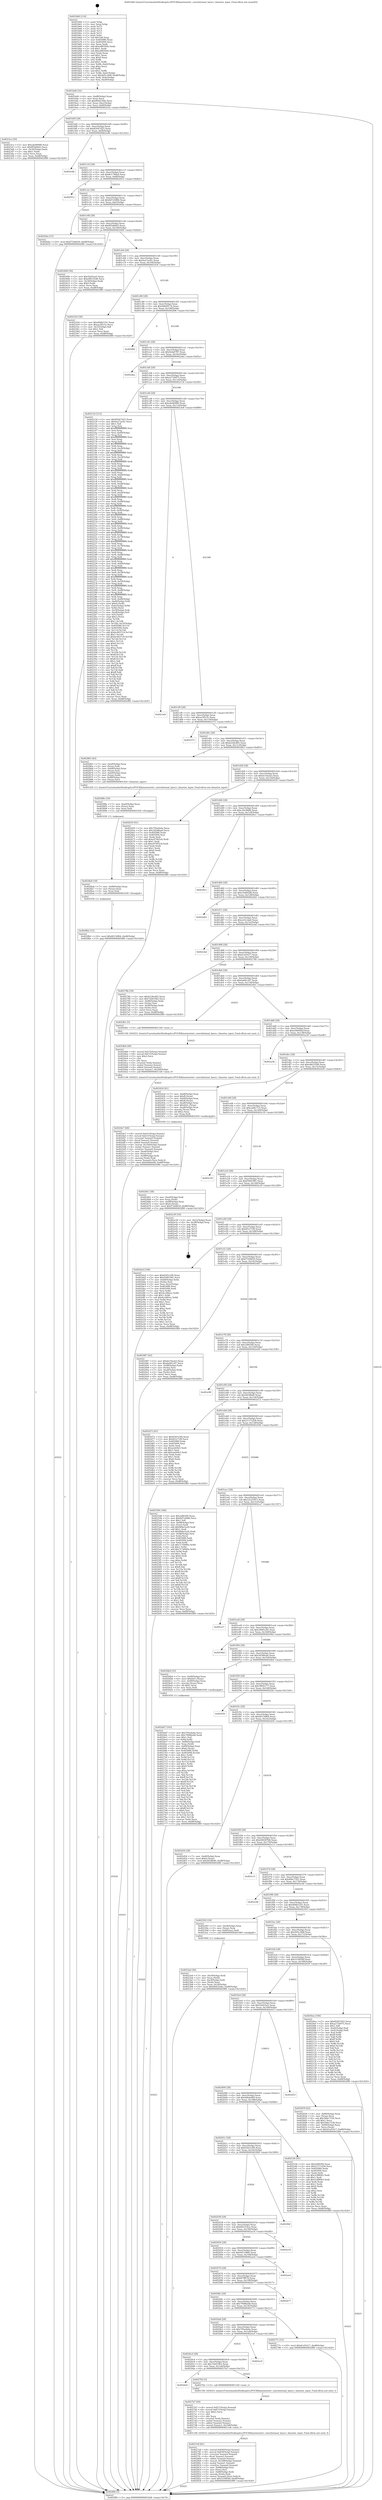 digraph "0x401b60" {
  label = "0x401b60 (/mnt/c/Users/mathe/Desktop/tcc/POCII/binaries/extr_convolutional_layer.c_binarize_input_Final-ollvm.out::main(0))"
  labelloc = "t"
  node[shape=record]

  Entry [label="",width=0.3,height=0.3,shape=circle,fillcolor=black,style=filled]
  "0x401bd4" [label="{
     0x401bd4 [32]\l
     | [instrs]\l
     &nbsp;&nbsp;0x401bd4 \<+6\>: mov -0xd8(%rbp),%eax\l
     &nbsp;&nbsp;0x401bda \<+2\>: mov %eax,%ecx\l
     &nbsp;&nbsp;0x401bdc \<+6\>: sub $0x80d22d4e,%ecx\l
     &nbsp;&nbsp;0x401be2 \<+6\>: mov %eax,-0xec(%rbp)\l
     &nbsp;&nbsp;0x401be8 \<+6\>: mov %ecx,-0xf0(%rbp)\l
     &nbsp;&nbsp;0x401bee \<+6\>: je 00000000004023ca \<main+0x86a\>\l
  }"]
  "0x4023ca" [label="{
     0x4023ca [30]\l
     | [instrs]\l
     &nbsp;&nbsp;0x4023ca \<+5\>: mov $0xa4e80080,%eax\l
     &nbsp;&nbsp;0x4023cf \<+5\>: mov $0x8f3dd643,%ecx\l
     &nbsp;&nbsp;0x4023d4 \<+3\>: mov -0x34(%rbp),%edx\l
     &nbsp;&nbsp;0x4023d7 \<+3\>: cmp $0x1,%edx\l
     &nbsp;&nbsp;0x4023da \<+3\>: cmovl %ecx,%eax\l
     &nbsp;&nbsp;0x4023dd \<+6\>: mov %eax,-0xd8(%rbp)\l
     &nbsp;&nbsp;0x4023e3 \<+5\>: jmp 0000000000402f80 \<main+0x1420\>\l
  }"]
  "0x401bf4" [label="{
     0x401bf4 [28]\l
     | [instrs]\l
     &nbsp;&nbsp;0x401bf4 \<+5\>: jmp 0000000000401bf9 \<main+0x99\>\l
     &nbsp;&nbsp;0x401bf9 \<+6\>: mov -0xec(%rbp),%eax\l
     &nbsp;&nbsp;0x401bff \<+5\>: sub $0x85047d25,%eax\l
     &nbsp;&nbsp;0x401c04 \<+6\>: mov %eax,-0xf4(%rbp)\l
     &nbsp;&nbsp;0x401c0a \<+6\>: je 0000000000402e4b \<main+0x12eb\>\l
  }"]
  Exit [label="",width=0.3,height=0.3,shape=circle,fillcolor=black,style=filled,peripheries=2]
  "0x402e4b" [label="{
     0x402e4b\l
  }", style=dashed]
  "0x401c10" [label="{
     0x401c10 [28]\l
     | [instrs]\l
     &nbsp;&nbsp;0x401c10 \<+5\>: jmp 0000000000401c15 \<main+0xb5\>\l
     &nbsp;&nbsp;0x401c15 \<+6\>: mov -0xec(%rbp),%eax\l
     &nbsp;&nbsp;0x401c1b \<+5\>: sub $0x8c1789a9,%eax\l
     &nbsp;&nbsp;0x401c20 \<+6\>: mov %eax,-0xf8(%rbp)\l
     &nbsp;&nbsp;0x401c26 \<+6\>: je 0000000000402912 \<main+0xdb2\>\l
  }"]
  "0x4028b2" [label="{
     0x4028b2 [15]\l
     | [instrs]\l
     &nbsp;&nbsp;0x4028b2 \<+10\>: movl $0x40156f64,-0xd8(%rbp)\l
     &nbsp;&nbsp;0x4028bc \<+5\>: jmp 0000000000402f80 \<main+0x1420\>\l
  }"]
  "0x402912" [label="{
     0x402912\l
  }", style=dashed]
  "0x401c2c" [label="{
     0x401c2c [28]\l
     | [instrs]\l
     &nbsp;&nbsp;0x401c2c \<+5\>: jmp 0000000000401c31 \<main+0xd1\>\l
     &nbsp;&nbsp;0x401c31 \<+6\>: mov -0xec(%rbp),%eax\l
     &nbsp;&nbsp;0x401c37 \<+5\>: sub $0x8d7c0486,%eax\l
     &nbsp;&nbsp;0x401c3c \<+6\>: mov %eax,-0xfc(%rbp)\l
     &nbsp;&nbsp;0x401c42 \<+6\>: je 000000000040264a \<main+0xaea\>\l
  }"]
  "0x4028a0" [label="{
     0x4028a0 [18]\l
     | [instrs]\l
     &nbsp;&nbsp;0x4028a0 \<+7\>: mov -0x88(%rbp),%rax\l
     &nbsp;&nbsp;0x4028a7 \<+3\>: mov (%rax),%rax\l
     &nbsp;&nbsp;0x4028aa \<+3\>: mov %rax,%rdi\l
     &nbsp;&nbsp;0x4028ad \<+5\>: call 0000000000401030 \<free@plt\>\l
     | [calls]\l
     &nbsp;&nbsp;0x401030 \{1\} (unknown)\l
  }"]
  "0x40264a" [label="{
     0x40264a [15]\l
     | [instrs]\l
     &nbsp;&nbsp;0x40264a \<+10\>: movl $0xf7244b59,-0xd8(%rbp)\l
     &nbsp;&nbsp;0x402654 \<+5\>: jmp 0000000000402f80 \<main+0x1420\>\l
  }"]
  "0x401c48" [label="{
     0x401c48 [28]\l
     | [instrs]\l
     &nbsp;&nbsp;0x401c48 \<+5\>: jmp 0000000000401c4d \<main+0xed\>\l
     &nbsp;&nbsp;0x401c4d \<+6\>: mov -0xec(%rbp),%eax\l
     &nbsp;&nbsp;0x401c53 \<+5\>: sub $0x8f3dd643,%eax\l
     &nbsp;&nbsp;0x401c58 \<+6\>: mov %eax,-0x100(%rbp)\l
     &nbsp;&nbsp;0x401c5e \<+6\>: je 0000000000402406 \<main+0x8a6\>\l
  }"]
  "0x40288e" [label="{
     0x40288e [18]\l
     | [instrs]\l
     &nbsp;&nbsp;0x40288e \<+7\>: mov -0xa0(%rbp),%rax\l
     &nbsp;&nbsp;0x402895 \<+3\>: mov (%rax),%rax\l
     &nbsp;&nbsp;0x402898 \<+3\>: mov %rax,%rdi\l
     &nbsp;&nbsp;0x40289b \<+5\>: call 0000000000401030 \<free@plt\>\l
     | [calls]\l
     &nbsp;&nbsp;0x401030 \{1\} (unknown)\l
  }"]
  "0x402406" [label="{
     0x402406 [30]\l
     | [instrs]\l
     &nbsp;&nbsp;0x402406 \<+5\>: mov $0x5fa91ba5,%eax\l
     &nbsp;&nbsp;0x40240b \<+5\>: mov $0xe86535d0,%ecx\l
     &nbsp;&nbsp;0x402410 \<+3\>: mov -0x34(%rbp),%edx\l
     &nbsp;&nbsp;0x402413 \<+3\>: cmp $0x0,%edx\l
     &nbsp;&nbsp;0x402416 \<+3\>: cmove %ecx,%eax\l
     &nbsp;&nbsp;0x402419 \<+6\>: mov %eax,-0xd8(%rbp)\l
     &nbsp;&nbsp;0x40241f \<+5\>: jmp 0000000000402f80 \<main+0x1420\>\l
  }"]
  "0x401c64" [label="{
     0x401c64 [28]\l
     | [instrs]\l
     &nbsp;&nbsp;0x401c64 \<+5\>: jmp 0000000000401c69 \<main+0x109\>\l
     &nbsp;&nbsp;0x401c69 \<+6\>: mov -0xec(%rbp),%eax\l
     &nbsp;&nbsp;0x401c6f \<+5\>: sub $0x9a27ae41,%eax\l
     &nbsp;&nbsp;0x401c74 \<+6\>: mov %eax,-0x104(%rbp)\l
     &nbsp;&nbsp;0x401c7a \<+6\>: je 0000000000402354 \<main+0x7f4\>\l
  }"]
  "0x4027e8" [label="{
     0x4027e8 [81]\l
     | [instrs]\l
     &nbsp;&nbsp;0x4027e8 \<+8\>: movsd 0x830(%rip),%xmm1\l
     &nbsp;&nbsp;0x4027f0 \<+8\>: movsd 0x830(%rip),%xmm2\l
     &nbsp;&nbsp;0x4027f8 \<+4\>: cvtss2sd %xmm0,%xmm0\l
     &nbsp;&nbsp;0x4027fc \<+4\>: divsd %xmm2,%xmm0\l
     &nbsp;&nbsp;0x402800 \<+4\>: addsd %xmm0,%xmm1\l
     &nbsp;&nbsp;0x402804 \<+8\>: movsd -0x1b8(%rbp),%xmm0\l
     &nbsp;&nbsp;0x40280c \<+4\>: mulsd %xmm1,%xmm0\l
     &nbsp;&nbsp;0x402810 \<+4\>: cvtsd2ss %xmm0,%xmm0\l
     &nbsp;&nbsp;0x402814 \<+7\>: mov -0x88(%rbp),%rsi\l
     &nbsp;&nbsp;0x40281b \<+3\>: mov (%rsi),%rsi\l
     &nbsp;&nbsp;0x40281e \<+4\>: mov -0x80(%rbp),%rdi\l
     &nbsp;&nbsp;0x402822 \<+3\>: movslq (%rdi),%rdi\l
     &nbsp;&nbsp;0x402825 \<+5\>: movss %xmm0,(%rsi,%rdi,4)\l
     &nbsp;&nbsp;0x40282a \<+10\>: movl $0x5339f36f,-0xd8(%rbp)\l
     &nbsp;&nbsp;0x402834 \<+5\>: jmp 0000000000402f80 \<main+0x1420\>\l
  }"]
  "0x402354" [label="{
     0x402354 [30]\l
     | [instrs]\l
     &nbsp;&nbsp;0x402354 \<+5\>: mov $0x484b5101,%eax\l
     &nbsp;&nbsp;0x402359 \<+5\>: mov $0xaa3f5c5c,%ecx\l
     &nbsp;&nbsp;0x40235e \<+3\>: mov -0x35(%rbp),%dl\l
     &nbsp;&nbsp;0x402361 \<+3\>: test $0x1,%dl\l
     &nbsp;&nbsp;0x402364 \<+3\>: cmovne %ecx,%eax\l
     &nbsp;&nbsp;0x402367 \<+6\>: mov %eax,-0xd8(%rbp)\l
     &nbsp;&nbsp;0x40236d \<+5\>: jmp 0000000000402f80 \<main+0x1420\>\l
  }"]
  "0x401c80" [label="{
     0x401c80 [28]\l
     | [instrs]\l
     &nbsp;&nbsp;0x401c80 \<+5\>: jmp 0000000000401c85 \<main+0x125\>\l
     &nbsp;&nbsp;0x401c85 \<+6\>: mov -0xec(%rbp),%eax\l
     &nbsp;&nbsp;0x401c8b \<+5\>: sub $0x9d499174,%eax\l
     &nbsp;&nbsp;0x401c90 \<+6\>: mov %eax,-0x108(%rbp)\l
     &nbsp;&nbsp;0x401c96 \<+6\>: je 0000000000402f06 \<main+0x13a6\>\l
  }"]
  "0x4027b7" [label="{
     0x4027b7 [49]\l
     | [instrs]\l
     &nbsp;&nbsp;0x4027b7 \<+8\>: movsd 0x871(%rip),%xmm0\l
     &nbsp;&nbsp;0x4027bf \<+8\>: movsd 0x871(%rip),%xmm1\l
     &nbsp;&nbsp;0x4027c7 \<+5\>: mov $0x2,%ecx\l
     &nbsp;&nbsp;0x4027cc \<+1\>: cltd\l
     &nbsp;&nbsp;0x4027cd \<+2\>: idiv %ecx\l
     &nbsp;&nbsp;0x4027cf \<+4\>: cvtsi2sd %edx,%xmm2\l
     &nbsp;&nbsp;0x4027d3 \<+4\>: mulsd %xmm2,%xmm1\l
     &nbsp;&nbsp;0x4027d7 \<+4\>: addsd %xmm0,%xmm1\l
     &nbsp;&nbsp;0x4027db \<+8\>: movsd %xmm1,-0x1b8(%rbp)\l
     &nbsp;&nbsp;0x4027e3 \<+5\>: call 00000000004011d0 \<next_f\>\l
     | [calls]\l
     &nbsp;&nbsp;0x4011d0 \{65025\} (/mnt/c/Users/mathe/Desktop/tcc/POCII/binaries/extr_convolutional_layer.c_binarize_input_Final-ollvm.out::next_f)\l
  }"]
  "0x402f06" [label="{
     0x402f06\l
  }", style=dashed]
  "0x401c9c" [label="{
     0x401c9c [28]\l
     | [instrs]\l
     &nbsp;&nbsp;0x401c9c \<+5\>: jmp 0000000000401ca1 \<main+0x141\>\l
     &nbsp;&nbsp;0x401ca1 \<+6\>: mov -0xec(%rbp),%eax\l
     &nbsp;&nbsp;0x401ca7 \<+5\>: sub $0x9efa8787,%eax\l
     &nbsp;&nbsp;0x401cac \<+6\>: mov %eax,-0x10c(%rbp)\l
     &nbsp;&nbsp;0x401cb2 \<+6\>: je 0000000000402aba \<main+0xf5a\>\l
  }"]
  "0x4020e0" [label="{
     0x4020e0\l
  }", style=dashed]
  "0x402aba" [label="{
     0x402aba\l
  }", style=dashed]
  "0x401cb8" [label="{
     0x401cb8 [28]\l
     | [instrs]\l
     &nbsp;&nbsp;0x401cb8 \<+5\>: jmp 0000000000401cbd \<main+0x15d\>\l
     &nbsp;&nbsp;0x401cbd \<+6\>: mov -0xec(%rbp),%eax\l
     &nbsp;&nbsp;0x401cc3 \<+5\>: sub $0xa2726975,%eax\l
     &nbsp;&nbsp;0x401cc8 \<+6\>: mov %eax,-0x110(%rbp)\l
     &nbsp;&nbsp;0x401cce \<+6\>: je 0000000000402154 \<main+0x5f4\>\l
  }"]
  "0x4027b2" [label="{
     0x4027b2 [5]\l
     | [instrs]\l
     &nbsp;&nbsp;0x4027b2 \<+5\>: call 0000000000401160 \<next_i\>\l
     | [calls]\l
     &nbsp;&nbsp;0x401160 \{65025\} (/mnt/c/Users/mathe/Desktop/tcc/POCII/binaries/extr_convolutional_layer.c_binarize_input_Final-ollvm.out::next_i)\l
  }"]
  "0x402154" [label="{
     0x402154 [512]\l
     | [instrs]\l
     &nbsp;&nbsp;0x402154 \<+5\>: mov $0x85047d25,%eax\l
     &nbsp;&nbsp;0x402159 \<+5\>: mov $0x9a27ae41,%ecx\l
     &nbsp;&nbsp;0x40215e \<+2\>: mov $0x1,%dl\l
     &nbsp;&nbsp;0x402160 \<+3\>: mov %rsp,%rsi\l
     &nbsp;&nbsp;0x402163 \<+4\>: add $0xfffffffffffffff0,%rsi\l
     &nbsp;&nbsp;0x402167 \<+3\>: mov %rsi,%rsp\l
     &nbsp;&nbsp;0x40216a \<+7\>: mov %rsi,-0xd0(%rbp)\l
     &nbsp;&nbsp;0x402171 \<+3\>: mov %rsp,%rsi\l
     &nbsp;&nbsp;0x402174 \<+4\>: add $0xfffffffffffffff0,%rsi\l
     &nbsp;&nbsp;0x402178 \<+3\>: mov %rsi,%rsp\l
     &nbsp;&nbsp;0x40217b \<+3\>: mov %rsp,%rdi\l
     &nbsp;&nbsp;0x40217e \<+4\>: add $0xfffffffffffffff0,%rdi\l
     &nbsp;&nbsp;0x402182 \<+3\>: mov %rdi,%rsp\l
     &nbsp;&nbsp;0x402185 \<+7\>: mov %rdi,-0xc8(%rbp)\l
     &nbsp;&nbsp;0x40218c \<+3\>: mov %rsp,%rdi\l
     &nbsp;&nbsp;0x40218f \<+4\>: add $0xfffffffffffffff0,%rdi\l
     &nbsp;&nbsp;0x402193 \<+3\>: mov %rdi,%rsp\l
     &nbsp;&nbsp;0x402196 \<+7\>: mov %rdi,-0xc0(%rbp)\l
     &nbsp;&nbsp;0x40219d \<+3\>: mov %rsp,%rdi\l
     &nbsp;&nbsp;0x4021a0 \<+4\>: add $0xfffffffffffffff0,%rdi\l
     &nbsp;&nbsp;0x4021a4 \<+3\>: mov %rdi,%rsp\l
     &nbsp;&nbsp;0x4021a7 \<+7\>: mov %rdi,-0xb8(%rbp)\l
     &nbsp;&nbsp;0x4021ae \<+3\>: mov %rsp,%rdi\l
     &nbsp;&nbsp;0x4021b1 \<+4\>: add $0xfffffffffffffff0,%rdi\l
     &nbsp;&nbsp;0x4021b5 \<+3\>: mov %rdi,%rsp\l
     &nbsp;&nbsp;0x4021b8 \<+7\>: mov %rdi,-0xb0(%rbp)\l
     &nbsp;&nbsp;0x4021bf \<+3\>: mov %rsp,%rdi\l
     &nbsp;&nbsp;0x4021c2 \<+4\>: add $0xfffffffffffffff0,%rdi\l
     &nbsp;&nbsp;0x4021c6 \<+3\>: mov %rdi,%rsp\l
     &nbsp;&nbsp;0x4021c9 \<+7\>: mov %rdi,-0xa8(%rbp)\l
     &nbsp;&nbsp;0x4021d0 \<+3\>: mov %rsp,%rdi\l
     &nbsp;&nbsp;0x4021d3 \<+4\>: add $0xfffffffffffffff0,%rdi\l
     &nbsp;&nbsp;0x4021d7 \<+3\>: mov %rdi,%rsp\l
     &nbsp;&nbsp;0x4021da \<+7\>: mov %rdi,-0xa0(%rbp)\l
     &nbsp;&nbsp;0x4021e1 \<+3\>: mov %rsp,%rdi\l
     &nbsp;&nbsp;0x4021e4 \<+4\>: add $0xfffffffffffffff0,%rdi\l
     &nbsp;&nbsp;0x4021e8 \<+3\>: mov %rdi,%rsp\l
     &nbsp;&nbsp;0x4021eb \<+7\>: mov %rdi,-0x98(%rbp)\l
     &nbsp;&nbsp;0x4021f2 \<+3\>: mov %rsp,%rdi\l
     &nbsp;&nbsp;0x4021f5 \<+4\>: add $0xfffffffffffffff0,%rdi\l
     &nbsp;&nbsp;0x4021f9 \<+3\>: mov %rdi,%rsp\l
     &nbsp;&nbsp;0x4021fc \<+7\>: mov %rdi,-0x90(%rbp)\l
     &nbsp;&nbsp;0x402203 \<+3\>: mov %rsp,%rdi\l
     &nbsp;&nbsp;0x402206 \<+4\>: add $0xfffffffffffffff0,%rdi\l
     &nbsp;&nbsp;0x40220a \<+3\>: mov %rdi,%rsp\l
     &nbsp;&nbsp;0x40220d \<+7\>: mov %rdi,-0x88(%rbp)\l
     &nbsp;&nbsp;0x402214 \<+3\>: mov %rsp,%rdi\l
     &nbsp;&nbsp;0x402217 \<+4\>: add $0xfffffffffffffff0,%rdi\l
     &nbsp;&nbsp;0x40221b \<+3\>: mov %rdi,%rsp\l
     &nbsp;&nbsp;0x40221e \<+4\>: mov %rdi,-0x80(%rbp)\l
     &nbsp;&nbsp;0x402222 \<+3\>: mov %rsp,%rdi\l
     &nbsp;&nbsp;0x402225 \<+4\>: add $0xfffffffffffffff0,%rdi\l
     &nbsp;&nbsp;0x402229 \<+3\>: mov %rdi,%rsp\l
     &nbsp;&nbsp;0x40222c \<+4\>: mov %rdi,-0x78(%rbp)\l
     &nbsp;&nbsp;0x402230 \<+3\>: mov %rsp,%rdi\l
     &nbsp;&nbsp;0x402233 \<+4\>: add $0xfffffffffffffff0,%rdi\l
     &nbsp;&nbsp;0x402237 \<+3\>: mov %rdi,%rsp\l
     &nbsp;&nbsp;0x40223a \<+4\>: mov %rdi,-0x70(%rbp)\l
     &nbsp;&nbsp;0x40223e \<+3\>: mov %rsp,%rdi\l
     &nbsp;&nbsp;0x402241 \<+4\>: add $0xfffffffffffffff0,%rdi\l
     &nbsp;&nbsp;0x402245 \<+3\>: mov %rdi,%rsp\l
     &nbsp;&nbsp;0x402248 \<+4\>: mov %rdi,-0x68(%rbp)\l
     &nbsp;&nbsp;0x40224c \<+3\>: mov %rsp,%rdi\l
     &nbsp;&nbsp;0x40224f \<+4\>: add $0xfffffffffffffff0,%rdi\l
     &nbsp;&nbsp;0x402253 \<+3\>: mov %rdi,%rsp\l
     &nbsp;&nbsp;0x402256 \<+4\>: mov %rdi,-0x60(%rbp)\l
     &nbsp;&nbsp;0x40225a \<+3\>: mov %rsp,%rdi\l
     &nbsp;&nbsp;0x40225d \<+4\>: add $0xfffffffffffffff0,%rdi\l
     &nbsp;&nbsp;0x402261 \<+3\>: mov %rdi,%rsp\l
     &nbsp;&nbsp;0x402264 \<+4\>: mov %rdi,-0x58(%rbp)\l
     &nbsp;&nbsp;0x402268 \<+3\>: mov %rsp,%rdi\l
     &nbsp;&nbsp;0x40226b \<+4\>: add $0xfffffffffffffff0,%rdi\l
     &nbsp;&nbsp;0x40226f \<+3\>: mov %rdi,%rsp\l
     &nbsp;&nbsp;0x402272 \<+4\>: mov %rdi,-0x50(%rbp)\l
     &nbsp;&nbsp;0x402276 \<+3\>: mov %rsp,%rdi\l
     &nbsp;&nbsp;0x402279 \<+4\>: add $0xfffffffffffffff0,%rdi\l
     &nbsp;&nbsp;0x40227d \<+3\>: mov %rdi,%rsp\l
     &nbsp;&nbsp;0x402280 \<+4\>: mov %rdi,-0x48(%rbp)\l
     &nbsp;&nbsp;0x402284 \<+3\>: mov %rsp,%rdi\l
     &nbsp;&nbsp;0x402287 \<+4\>: add $0xfffffffffffffff0,%rdi\l
     &nbsp;&nbsp;0x40228b \<+3\>: mov %rdi,%rsp\l
     &nbsp;&nbsp;0x40228e \<+4\>: mov %rdi,-0x40(%rbp)\l
     &nbsp;&nbsp;0x402292 \<+7\>: mov -0xd0(%rbp),%rdi\l
     &nbsp;&nbsp;0x402299 \<+6\>: movl $0x0,(%rdi)\l
     &nbsp;&nbsp;0x40229f \<+7\>: mov -0xdc(%rbp),%r8d\l
     &nbsp;&nbsp;0x4022a6 \<+3\>: mov %r8d,(%rsi)\l
     &nbsp;&nbsp;0x4022a9 \<+7\>: mov -0xc8(%rbp),%rdi\l
     &nbsp;&nbsp;0x4022b0 \<+7\>: mov -0xe8(%rbp),%r9\l
     &nbsp;&nbsp;0x4022b7 \<+3\>: mov %r9,(%rdi)\l
     &nbsp;&nbsp;0x4022ba \<+3\>: cmpl $0x2,(%rsi)\l
     &nbsp;&nbsp;0x4022bd \<+4\>: setne %r10b\l
     &nbsp;&nbsp;0x4022c1 \<+4\>: and $0x1,%r10b\l
     &nbsp;&nbsp;0x4022c5 \<+4\>: mov %r10b,-0x35(%rbp)\l
     &nbsp;&nbsp;0x4022c9 \<+8\>: mov 0x405080,%r11d\l
     &nbsp;&nbsp;0x4022d1 \<+7\>: mov 0x405094,%ebx\l
     &nbsp;&nbsp;0x4022d8 \<+3\>: mov %r11d,%r14d\l
     &nbsp;&nbsp;0x4022db \<+7\>: add $0xbc4037c9,%r14d\l
     &nbsp;&nbsp;0x4022e2 \<+4\>: sub $0x1,%r14d\l
     &nbsp;&nbsp;0x4022e6 \<+7\>: sub $0xbc4037c9,%r14d\l
     &nbsp;&nbsp;0x4022ed \<+4\>: imul %r14d,%r11d\l
     &nbsp;&nbsp;0x4022f1 \<+4\>: and $0x1,%r11d\l
     &nbsp;&nbsp;0x4022f5 \<+4\>: cmp $0x0,%r11d\l
     &nbsp;&nbsp;0x4022f9 \<+4\>: sete %r10b\l
     &nbsp;&nbsp;0x4022fd \<+3\>: cmp $0xa,%ebx\l
     &nbsp;&nbsp;0x402300 \<+4\>: setl %r15b\l
     &nbsp;&nbsp;0x402304 \<+3\>: mov %r10b,%r12b\l
     &nbsp;&nbsp;0x402307 \<+4\>: xor $0xff,%r12b\l
     &nbsp;&nbsp;0x40230b \<+3\>: mov %r15b,%r13b\l
     &nbsp;&nbsp;0x40230e \<+4\>: xor $0xff,%r13b\l
     &nbsp;&nbsp;0x402312 \<+3\>: xor $0x1,%dl\l
     &nbsp;&nbsp;0x402315 \<+3\>: mov %r12b,%sil\l
     &nbsp;&nbsp;0x402318 \<+4\>: and $0xff,%sil\l
     &nbsp;&nbsp;0x40231c \<+3\>: and %dl,%r10b\l
     &nbsp;&nbsp;0x40231f \<+3\>: mov %r13b,%dil\l
     &nbsp;&nbsp;0x402322 \<+4\>: and $0xff,%dil\l
     &nbsp;&nbsp;0x402326 \<+3\>: and %dl,%r15b\l
     &nbsp;&nbsp;0x402329 \<+3\>: or %r10b,%sil\l
     &nbsp;&nbsp;0x40232c \<+3\>: or %r15b,%dil\l
     &nbsp;&nbsp;0x40232f \<+3\>: xor %dil,%sil\l
     &nbsp;&nbsp;0x402332 \<+3\>: or %r13b,%r12b\l
     &nbsp;&nbsp;0x402335 \<+4\>: xor $0xff,%r12b\l
     &nbsp;&nbsp;0x402339 \<+3\>: or $0x1,%dl\l
     &nbsp;&nbsp;0x40233c \<+3\>: and %dl,%r12b\l
     &nbsp;&nbsp;0x40233f \<+3\>: or %r12b,%sil\l
     &nbsp;&nbsp;0x402342 \<+4\>: test $0x1,%sil\l
     &nbsp;&nbsp;0x402346 \<+3\>: cmovne %ecx,%eax\l
     &nbsp;&nbsp;0x402349 \<+6\>: mov %eax,-0xd8(%rbp)\l
     &nbsp;&nbsp;0x40234f \<+5\>: jmp 0000000000402f80 \<main+0x1420\>\l
  }"]
  "0x401cd4" [label="{
     0x401cd4 [28]\l
     | [instrs]\l
     &nbsp;&nbsp;0x401cd4 \<+5\>: jmp 0000000000401cd9 \<main+0x179\>\l
     &nbsp;&nbsp;0x401cd9 \<+6\>: mov -0xec(%rbp),%eax\l
     &nbsp;&nbsp;0x401cdf \<+5\>: sub $0xa4e80080,%eax\l
     &nbsp;&nbsp;0x401ce4 \<+6\>: mov %eax,-0x114(%rbp)\l
     &nbsp;&nbsp;0x401cea \<+6\>: je 00000000004023e8 \<main+0x888\>\l
  }"]
  "0x4020c4" [label="{
     0x4020c4 [28]\l
     | [instrs]\l
     &nbsp;&nbsp;0x4020c4 \<+5\>: jmp 00000000004020c9 \<main+0x569\>\l
     &nbsp;&nbsp;0x4020c9 \<+6\>: mov -0xec(%rbp),%eax\l
     &nbsp;&nbsp;0x4020cf \<+5\>: sub $0x7eb419b5,%eax\l
     &nbsp;&nbsp;0x4020d4 \<+6\>: mov %eax,-0x1a4(%rbp)\l
     &nbsp;&nbsp;0x4020da \<+6\>: je 00000000004027b2 \<main+0xc52\>\l
  }"]
  "0x4023e8" [label="{
     0x4023e8\l
  }", style=dashed]
  "0x401cf0" [label="{
     0x401cf0 [28]\l
     | [instrs]\l
     &nbsp;&nbsp;0x401cf0 \<+5\>: jmp 0000000000401cf5 \<main+0x195\>\l
     &nbsp;&nbsp;0x401cf5 \<+6\>: mov -0xec(%rbp),%eax\l
     &nbsp;&nbsp;0x401cfb \<+5\>: sub $0xaa3f5c5c,%eax\l
     &nbsp;&nbsp;0x401d00 \<+6\>: mov %eax,-0x118(%rbp)\l
     &nbsp;&nbsp;0x401d06 \<+6\>: je 0000000000402372 \<main+0x812\>\l
  }"]
  "0x402ec0" [label="{
     0x402ec0\l
  }", style=dashed]
  "0x402372" [label="{
     0x402372\l
  }", style=dashed]
  "0x401d0c" [label="{
     0x401d0c [28]\l
     | [instrs]\l
     &nbsp;&nbsp;0x401d0c \<+5\>: jmp 0000000000401d11 \<main+0x1b1\>\l
     &nbsp;&nbsp;0x401d11 \<+6\>: mov -0xec(%rbp),%eax\l
     &nbsp;&nbsp;0x401d17 \<+5\>: sub $0xb228cd93,%eax\l
     &nbsp;&nbsp;0x401d1c \<+6\>: mov %eax,-0x11c(%rbp)\l
     &nbsp;&nbsp;0x401d22 \<+6\>: je 0000000000402863 \<main+0xd03\>\l
  }"]
  "0x4020a8" [label="{
     0x4020a8 [28]\l
     | [instrs]\l
     &nbsp;&nbsp;0x4020a8 \<+5\>: jmp 00000000004020ad \<main+0x54d\>\l
     &nbsp;&nbsp;0x4020ad \<+6\>: mov -0xec(%rbp),%eax\l
     &nbsp;&nbsp;0x4020b3 \<+5\>: sub $0x795edada,%eax\l
     &nbsp;&nbsp;0x4020b8 \<+6\>: mov %eax,-0x1a0(%rbp)\l
     &nbsp;&nbsp;0x4020be \<+6\>: je 0000000000402ec0 \<main+0x1360\>\l
  }"]
  "0x402863" [label="{
     0x402863 [43]\l
     | [instrs]\l
     &nbsp;&nbsp;0x402863 \<+7\>: mov -0xa0(%rbp),%rax\l
     &nbsp;&nbsp;0x40286a \<+3\>: mov (%rax),%rdi\l
     &nbsp;&nbsp;0x40286d \<+7\>: mov -0xb8(%rbp),%rax\l
     &nbsp;&nbsp;0x402874 \<+2\>: mov (%rax),%esi\l
     &nbsp;&nbsp;0x402876 \<+7\>: mov -0xb0(%rbp),%rax\l
     &nbsp;&nbsp;0x40287d \<+2\>: mov (%rax),%edx\l
     &nbsp;&nbsp;0x40287f \<+7\>: mov -0x88(%rbp),%rax\l
     &nbsp;&nbsp;0x402886 \<+3\>: mov (%rax),%rcx\l
     &nbsp;&nbsp;0x402889 \<+5\>: call 0000000000401420 \<binarize_input\>\l
     | [calls]\l
     &nbsp;&nbsp;0x401420 \{1\} (/mnt/c/Users/mathe/Desktop/tcc/POCII/binaries/extr_convolutional_layer.c_binarize_input_Final-ollvm.out::binarize_input)\l
  }"]
  "0x401d28" [label="{
     0x401d28 [28]\l
     | [instrs]\l
     &nbsp;&nbsp;0x401d28 \<+5\>: jmp 0000000000401d2d \<main+0x1cd\>\l
     &nbsp;&nbsp;0x401d2d \<+6\>: mov -0xec(%rbp),%eax\l
     &nbsp;&nbsp;0x401d33 \<+5\>: sub $0xbe19acb3,%eax\l
     &nbsp;&nbsp;0x401d38 \<+6\>: mov %eax,-0x120(%rbp)\l
     &nbsp;&nbsp;0x401d3e \<+6\>: je 0000000000402659 \<main+0xaf9\>\l
  }"]
  "0x40277c" [label="{
     0x40277c [15]\l
     | [instrs]\l
     &nbsp;&nbsp;0x40277c \<+10\>: movl $0xd1af1617,-0xd8(%rbp)\l
     &nbsp;&nbsp;0x402786 \<+5\>: jmp 0000000000402f80 \<main+0x1420\>\l
  }"]
  "0x402659" [label="{
     0x402659 [91]\l
     | [instrs]\l
     &nbsp;&nbsp;0x402659 \<+5\>: mov $0x795edada,%eax\l
     &nbsp;&nbsp;0x40265e \<+5\>: mov $0x3d288aa0,%ecx\l
     &nbsp;&nbsp;0x402663 \<+7\>: mov 0x405080,%edx\l
     &nbsp;&nbsp;0x40266a \<+7\>: mov 0x405094,%esi\l
     &nbsp;&nbsp;0x402671 \<+2\>: mov %edx,%edi\l
     &nbsp;&nbsp;0x402673 \<+6\>: add $0xe97403cb,%edi\l
     &nbsp;&nbsp;0x402679 \<+3\>: sub $0x1,%edi\l
     &nbsp;&nbsp;0x40267c \<+6\>: sub $0xe97403cb,%edi\l
     &nbsp;&nbsp;0x402682 \<+3\>: imul %edi,%edx\l
     &nbsp;&nbsp;0x402685 \<+3\>: and $0x1,%edx\l
     &nbsp;&nbsp;0x402688 \<+3\>: cmp $0x0,%edx\l
     &nbsp;&nbsp;0x40268b \<+4\>: sete %r8b\l
     &nbsp;&nbsp;0x40268f \<+3\>: cmp $0xa,%esi\l
     &nbsp;&nbsp;0x402692 \<+4\>: setl %r9b\l
     &nbsp;&nbsp;0x402696 \<+3\>: mov %r8b,%r10b\l
     &nbsp;&nbsp;0x402699 \<+3\>: and %r9b,%r10b\l
     &nbsp;&nbsp;0x40269c \<+3\>: xor %r9b,%r8b\l
     &nbsp;&nbsp;0x40269f \<+3\>: or %r8b,%r10b\l
     &nbsp;&nbsp;0x4026a2 \<+4\>: test $0x1,%r10b\l
     &nbsp;&nbsp;0x4026a6 \<+3\>: cmovne %ecx,%eax\l
     &nbsp;&nbsp;0x4026a9 \<+6\>: mov %eax,-0xd8(%rbp)\l
     &nbsp;&nbsp;0x4026af \<+5\>: jmp 0000000000402f80 \<main+0x1420\>\l
  }"]
  "0x401d44" [label="{
     0x401d44 [28]\l
     | [instrs]\l
     &nbsp;&nbsp;0x401d44 \<+5\>: jmp 0000000000401d49 \<main+0x1e9\>\l
     &nbsp;&nbsp;0x401d49 \<+6\>: mov -0xec(%rbp),%eax\l
     &nbsp;&nbsp;0x401d4f \<+5\>: sub $0xc2bc9b88,%eax\l
     &nbsp;&nbsp;0x401d54 \<+6\>: mov %eax,-0x124(%rbp)\l
     &nbsp;&nbsp;0x401d5a \<+6\>: je 00000000004028c1 \<main+0xd61\>\l
  }"]
  "0x40208c" [label="{
     0x40208c [28]\l
     | [instrs]\l
     &nbsp;&nbsp;0x40208c \<+5\>: jmp 0000000000402091 \<main+0x531\>\l
     &nbsp;&nbsp;0x402091 \<+6\>: mov -0xec(%rbp),%eax\l
     &nbsp;&nbsp;0x402097 \<+5\>: sub $0x7908bedd,%eax\l
     &nbsp;&nbsp;0x40209c \<+6\>: mov %eax,-0x19c(%rbp)\l
     &nbsp;&nbsp;0x4020a2 \<+6\>: je 000000000040277c \<main+0xc1c\>\l
  }"]
  "0x4028c1" [label="{
     0x4028c1\l
  }", style=dashed]
  "0x401d60" [label="{
     0x401d60 [28]\l
     | [instrs]\l
     &nbsp;&nbsp;0x401d60 \<+5\>: jmp 0000000000401d65 \<main+0x205\>\l
     &nbsp;&nbsp;0x401d65 \<+6\>: mov -0xec(%rbp),%eax\l
     &nbsp;&nbsp;0x401d6b \<+5\>: sub $0xc50d92d8,%eax\l
     &nbsp;&nbsp;0x401d70 \<+6\>: mov %eax,-0x128(%rbp)\l
     &nbsp;&nbsp;0x401d76 \<+6\>: je 0000000000402d42 \<main+0x11e2\>\l
  }"]
  "0x402b77" [label="{
     0x402b77\l
  }", style=dashed]
  "0x402d42" [label="{
     0x402d42\l
  }", style=dashed]
  "0x401d7c" [label="{
     0x401d7c [28]\l
     | [instrs]\l
     &nbsp;&nbsp;0x401d7c \<+5\>: jmp 0000000000401d81 \<main+0x221\>\l
     &nbsp;&nbsp;0x401d81 \<+6\>: mov -0xec(%rbp),%eax\l
     &nbsp;&nbsp;0x401d87 \<+5\>: sub $0xce61cba0,%eax\l
     &nbsp;&nbsp;0x401d8c \<+6\>: mov %eax,-0x12c(%rbp)\l
     &nbsp;&nbsp;0x401d92 \<+6\>: je 0000000000402cbd \<main+0x115d\>\l
  }"]
  "0x402070" [label="{
     0x402070 [28]\l
     | [instrs]\l
     &nbsp;&nbsp;0x402070 \<+5\>: jmp 0000000000402075 \<main+0x515\>\l
     &nbsp;&nbsp;0x402075 \<+6\>: mov -0xec(%rbp),%eax\l
     &nbsp;&nbsp;0x40207b \<+5\>: sub $0x6f7ff976,%eax\l
     &nbsp;&nbsp;0x402080 \<+6\>: mov %eax,-0x198(%rbp)\l
     &nbsp;&nbsp;0x402086 \<+6\>: je 0000000000402b77 \<main+0x1017\>\l
  }"]
  "0x402cbd" [label="{
     0x402cbd\l
  }", style=dashed]
  "0x401d98" [label="{
     0x401d98 [28]\l
     | [instrs]\l
     &nbsp;&nbsp;0x401d98 \<+5\>: jmp 0000000000401d9d \<main+0x23d\>\l
     &nbsp;&nbsp;0x401d9d \<+6\>: mov -0xec(%rbp),%eax\l
     &nbsp;&nbsp;0x401da3 \<+5\>: sub $0xd1af1617,%eax\l
     &nbsp;&nbsp;0x401da8 \<+6\>: mov %eax,-0x130(%rbp)\l
     &nbsp;&nbsp;0x401dae \<+6\>: je 000000000040278b \<main+0xc2b\>\l
  }"]
  "0x402ae4" [label="{
     0x402ae4\l
  }", style=dashed]
  "0x40278b" [label="{
     0x40278b [39]\l
     | [instrs]\l
     &nbsp;&nbsp;0x40278b \<+5\>: mov $0xb228cd93,%eax\l
     &nbsp;&nbsp;0x402790 \<+5\>: mov $0x7eb419b5,%ecx\l
     &nbsp;&nbsp;0x402795 \<+4\>: mov -0x80(%rbp),%rdx\l
     &nbsp;&nbsp;0x402799 \<+2\>: mov (%rdx),%esi\l
     &nbsp;&nbsp;0x40279b \<+7\>: mov -0x90(%rbp),%rdx\l
     &nbsp;&nbsp;0x4027a2 \<+2\>: cmp (%rdx),%esi\l
     &nbsp;&nbsp;0x4027a4 \<+3\>: cmovl %ecx,%eax\l
     &nbsp;&nbsp;0x4027a7 \<+6\>: mov %eax,-0xd8(%rbp)\l
     &nbsp;&nbsp;0x4027ad \<+5\>: jmp 0000000000402f80 \<main+0x1420\>\l
  }"]
  "0x401db4" [label="{
     0x401db4 [28]\l
     | [instrs]\l
     &nbsp;&nbsp;0x401db4 \<+5\>: jmp 0000000000401db9 \<main+0x259\>\l
     &nbsp;&nbsp;0x401db9 \<+6\>: mov -0xec(%rbp),%eax\l
     &nbsp;&nbsp;0x401dbf \<+5\>: sub $0xda841c87,%eax\l
     &nbsp;&nbsp;0x401dc4 \<+6\>: mov %eax,-0x134(%rbp)\l
     &nbsp;&nbsp;0x401dca \<+6\>: je 00000000004024b1 \<main+0x951\>\l
  }"]
  "0x402054" [label="{
     0x402054 [28]\l
     | [instrs]\l
     &nbsp;&nbsp;0x402054 \<+5\>: jmp 0000000000402059 \<main+0x4f9\>\l
     &nbsp;&nbsp;0x402059 \<+6\>: mov -0xec(%rbp),%eax\l
     &nbsp;&nbsp;0x40205f \<+5\>: sub $0x6d11f460,%eax\l
     &nbsp;&nbsp;0x402064 \<+6\>: mov %eax,-0x194(%rbp)\l
     &nbsp;&nbsp;0x40206a \<+6\>: je 0000000000402ae4 \<main+0xf84\>\l
  }"]
  "0x4024b1" [label="{
     0x4024b1 [5]\l
     | [instrs]\l
     &nbsp;&nbsp;0x4024b1 \<+5\>: call 0000000000401160 \<next_i\>\l
     | [calls]\l
     &nbsp;&nbsp;0x401160 \{65025\} (/mnt/c/Users/mathe/Desktop/tcc/POCII/binaries/extr_convolutional_layer.c_binarize_input_Final-ollvm.out::next_i)\l
  }"]
  "0x401dd0" [label="{
     0x401dd0 [28]\l
     | [instrs]\l
     &nbsp;&nbsp;0x401dd0 \<+5\>: jmp 0000000000401dd5 \<main+0x275\>\l
     &nbsp;&nbsp;0x401dd5 \<+6\>: mov -0xec(%rbp),%eax\l
     &nbsp;&nbsp;0x401ddb \<+5\>: sub $0xe04009af,%eax\l
     &nbsp;&nbsp;0x401de0 \<+6\>: mov %eax,-0x138(%rbp)\l
     &nbsp;&nbsp;0x401de6 \<+6\>: je 0000000000402a36 \<main+0xed6\>\l
  }"]
  "0x402a18" [label="{
     0x402a18\l
  }", style=dashed]
  "0x402a36" [label="{
     0x402a36\l
  }", style=dashed]
  "0x401dec" [label="{
     0x401dec [28]\l
     | [instrs]\l
     &nbsp;&nbsp;0x401dec \<+5\>: jmp 0000000000401df1 \<main+0x291\>\l
     &nbsp;&nbsp;0x401df1 \<+6\>: mov -0xec(%rbp),%eax\l
     &nbsp;&nbsp;0x401df7 \<+5\>: sub $0xe86535d0,%eax\l
     &nbsp;&nbsp;0x401dfc \<+6\>: mov %eax,-0x13c(%rbp)\l
     &nbsp;&nbsp;0x401e02 \<+6\>: je 0000000000402424 \<main+0x8c4\>\l
  }"]
  "0x402038" [label="{
     0x402038 [28]\l
     | [instrs]\l
     &nbsp;&nbsp;0x402038 \<+5\>: jmp 000000000040203d \<main+0x4dd\>\l
     &nbsp;&nbsp;0x40203d \<+6\>: mov -0xec(%rbp),%eax\l
     &nbsp;&nbsp;0x402043 \<+5\>: sub $0x662316ce,%eax\l
     &nbsp;&nbsp;0x402048 \<+6\>: mov %eax,-0x190(%rbp)\l
     &nbsp;&nbsp;0x40204e \<+6\>: je 0000000000402a18 \<main+0xeb8\>\l
  }"]
  "0x402424" [label="{
     0x402424 [61]\l
     | [instrs]\l
     &nbsp;&nbsp;0x402424 \<+7\>: mov -0xb8(%rbp),%rax\l
     &nbsp;&nbsp;0x40242b \<+6\>: movl $0xff,(%rax)\l
     &nbsp;&nbsp;0x402431 \<+7\>: mov -0xb0(%rbp),%rax\l
     &nbsp;&nbsp;0x402438 \<+6\>: movl $0xff,(%rax)\l
     &nbsp;&nbsp;0x40243e \<+7\>: mov -0xa8(%rbp),%rax\l
     &nbsp;&nbsp;0x402445 \<+6\>: movl $0xfe01,(%rax)\l
     &nbsp;&nbsp;0x40244b \<+7\>: mov -0xa8(%rbp),%rax\l
     &nbsp;&nbsp;0x402452 \<+3\>: movslq (%rax),%rax\l
     &nbsp;&nbsp;0x402455 \<+4\>: shl $0x2,%rax\l
     &nbsp;&nbsp;0x402459 \<+3\>: mov %rax,%rdi\l
     &nbsp;&nbsp;0x40245c \<+5\>: call 0000000000401050 \<malloc@plt\>\l
     | [calls]\l
     &nbsp;&nbsp;0x401050 \{1\} (unknown)\l
  }"]
  "0x401e08" [label="{
     0x401e08 [28]\l
     | [instrs]\l
     &nbsp;&nbsp;0x401e08 \<+5\>: jmp 0000000000401e0d \<main+0x2ad\>\l
     &nbsp;&nbsp;0x401e0d \<+6\>: mov -0xec(%rbp),%eax\l
     &nbsp;&nbsp;0x401e13 \<+5\>: sub $0xea84c714,%eax\l
     &nbsp;&nbsp;0x401e18 \<+6\>: mov %eax,-0x140(%rbp)\l
     &nbsp;&nbsp;0x401e1e \<+6\>: je 0000000000402c39 \<main+0x10d9\>\l
  }"]
  "0x402f68" [label="{
     0x402f68\l
  }", style=dashed]
  "0x402c39" [label="{
     0x402c39\l
  }", style=dashed]
  "0x401e24" [label="{
     0x401e24 [28]\l
     | [instrs]\l
     &nbsp;&nbsp;0x401e24 \<+5\>: jmp 0000000000401e29 \<main+0x2c9\>\l
     &nbsp;&nbsp;0x401e29 \<+6\>: mov -0xec(%rbp),%eax\l
     &nbsp;&nbsp;0x401e2f \<+5\>: sub $0xf3481981,%eax\l
     &nbsp;&nbsp;0x401e34 \<+6\>: mov %eax,-0x144(%rbp)\l
     &nbsp;&nbsp;0x401e3a \<+6\>: je 0000000000402e39 \<main+0x12d9\>\l
  }"]
  "0x4026d7" [label="{
     0x4026d7 [165]\l
     | [instrs]\l
     &nbsp;&nbsp;0x4026d7 \<+5\>: mov $0x795edada,%ecx\l
     &nbsp;&nbsp;0x4026dc \<+5\>: mov $0x7908bedd,%edx\l
     &nbsp;&nbsp;0x4026e1 \<+3\>: mov $0x1,%sil\l
     &nbsp;&nbsp;0x4026e4 \<+3\>: xor %r8d,%r8d\l
     &nbsp;&nbsp;0x4026e7 \<+7\>: mov -0x88(%rbp),%rdi\l
     &nbsp;&nbsp;0x4026ee \<+3\>: mov %rax,(%rdi)\l
     &nbsp;&nbsp;0x4026f1 \<+4\>: mov -0x80(%rbp),%rax\l
     &nbsp;&nbsp;0x4026f5 \<+6\>: movl $0x0,(%rax)\l
     &nbsp;&nbsp;0x4026fb \<+8\>: mov 0x405080,%r9d\l
     &nbsp;&nbsp;0x402703 \<+8\>: mov 0x405094,%r10d\l
     &nbsp;&nbsp;0x40270b \<+4\>: sub $0x1,%r8d\l
     &nbsp;&nbsp;0x40270f \<+3\>: mov %r9d,%r11d\l
     &nbsp;&nbsp;0x402712 \<+3\>: add %r8d,%r11d\l
     &nbsp;&nbsp;0x402715 \<+4\>: imul %r11d,%r9d\l
     &nbsp;&nbsp;0x402719 \<+4\>: and $0x1,%r9d\l
     &nbsp;&nbsp;0x40271d \<+4\>: cmp $0x0,%r9d\l
     &nbsp;&nbsp;0x402721 \<+3\>: sete %bl\l
     &nbsp;&nbsp;0x402724 \<+4\>: cmp $0xa,%r10d\l
     &nbsp;&nbsp;0x402728 \<+4\>: setl %r14b\l
     &nbsp;&nbsp;0x40272c \<+3\>: mov %bl,%r15b\l
     &nbsp;&nbsp;0x40272f \<+4\>: xor $0xff,%r15b\l
     &nbsp;&nbsp;0x402733 \<+3\>: mov %r14b,%r12b\l
     &nbsp;&nbsp;0x402736 \<+4\>: xor $0xff,%r12b\l
     &nbsp;&nbsp;0x40273a \<+4\>: xor $0x0,%sil\l
     &nbsp;&nbsp;0x40273e \<+3\>: mov %r15b,%r13b\l
     &nbsp;&nbsp;0x402741 \<+4\>: and $0x0,%r13b\l
     &nbsp;&nbsp;0x402745 \<+3\>: and %sil,%bl\l
     &nbsp;&nbsp;0x402748 \<+3\>: mov %r12b,%al\l
     &nbsp;&nbsp;0x40274b \<+2\>: and $0x0,%al\l
     &nbsp;&nbsp;0x40274d \<+3\>: and %sil,%r14b\l
     &nbsp;&nbsp;0x402750 \<+3\>: or %bl,%r13b\l
     &nbsp;&nbsp;0x402753 \<+3\>: or %r14b,%al\l
     &nbsp;&nbsp;0x402756 \<+3\>: xor %al,%r13b\l
     &nbsp;&nbsp;0x402759 \<+3\>: or %r12b,%r15b\l
     &nbsp;&nbsp;0x40275c \<+4\>: xor $0xff,%r15b\l
     &nbsp;&nbsp;0x402760 \<+4\>: or $0x0,%sil\l
     &nbsp;&nbsp;0x402764 \<+3\>: and %sil,%r15b\l
     &nbsp;&nbsp;0x402767 \<+3\>: or %r15b,%r13b\l
     &nbsp;&nbsp;0x40276a \<+4\>: test $0x1,%r13b\l
     &nbsp;&nbsp;0x40276e \<+3\>: cmovne %edx,%ecx\l
     &nbsp;&nbsp;0x402771 \<+6\>: mov %ecx,-0xd8(%rbp)\l
     &nbsp;&nbsp;0x402777 \<+5\>: jmp 0000000000402f80 \<main+0x1420\>\l
  }"]
  "0x402e39" [label="{
     0x402e39 [18]\l
     | [instrs]\l
     &nbsp;&nbsp;0x402e39 \<+3\>: mov -0x2c(%rbp),%eax\l
     &nbsp;&nbsp;0x402e3c \<+4\>: lea -0x28(%rbp),%rsp\l
     &nbsp;&nbsp;0x402e40 \<+1\>: pop %rbx\l
     &nbsp;&nbsp;0x402e41 \<+2\>: pop %r12\l
     &nbsp;&nbsp;0x402e43 \<+2\>: pop %r13\l
     &nbsp;&nbsp;0x402e45 \<+2\>: pop %r14\l
     &nbsp;&nbsp;0x402e47 \<+2\>: pop %r15\l
     &nbsp;&nbsp;0x402e49 \<+1\>: pop %rbp\l
     &nbsp;&nbsp;0x402e4a \<+1\>: ret\l
  }"]
  "0x401e40" [label="{
     0x401e40 [28]\l
     | [instrs]\l
     &nbsp;&nbsp;0x401e40 \<+5\>: jmp 0000000000401e45 \<main+0x2e5\>\l
     &nbsp;&nbsp;0x401e45 \<+6\>: mov -0xec(%rbp),%eax\l
     &nbsp;&nbsp;0x401e4b \<+5\>: sub $0xf41e71f0,%eax\l
     &nbsp;&nbsp;0x401e50 \<+6\>: mov %eax,-0x148(%rbp)\l
     &nbsp;&nbsp;0x401e56 \<+6\>: je 0000000000402dcd \<main+0x126d\>\l
  }"]
  "0x40201c" [label="{
     0x40201c [28]\l
     | [instrs]\l
     &nbsp;&nbsp;0x40201c \<+5\>: jmp 0000000000402021 \<main+0x4c1\>\l
     &nbsp;&nbsp;0x402021 \<+6\>: mov -0xec(%rbp),%eax\l
     &nbsp;&nbsp;0x402027 \<+5\>: sub $0x6581e3f4,%eax\l
     &nbsp;&nbsp;0x40202c \<+6\>: mov %eax,-0x18c(%rbp)\l
     &nbsp;&nbsp;0x402032 \<+6\>: je 0000000000402f68 \<main+0x1408\>\l
  }"]
  "0x402dcd" [label="{
     0x402dcd [108]\l
     | [instrs]\l
     &nbsp;&nbsp;0x402dcd \<+5\>: mov $0x6581e3f4,%eax\l
     &nbsp;&nbsp;0x402dd2 \<+5\>: mov $0xf3481981,%ecx\l
     &nbsp;&nbsp;0x402dd7 \<+7\>: mov -0xd0(%rbp),%rdx\l
     &nbsp;&nbsp;0x402dde \<+2\>: mov (%rdx),%esi\l
     &nbsp;&nbsp;0x402de0 \<+3\>: mov %esi,-0x2c(%rbp)\l
     &nbsp;&nbsp;0x402de3 \<+7\>: mov 0x405080,%esi\l
     &nbsp;&nbsp;0x402dea \<+7\>: mov 0x405094,%edi\l
     &nbsp;&nbsp;0x402df1 \<+3\>: mov %esi,%r8d\l
     &nbsp;&nbsp;0x402df4 \<+7\>: add $0x4cc082ec,%r8d\l
     &nbsp;&nbsp;0x402dfb \<+4\>: sub $0x1,%r8d\l
     &nbsp;&nbsp;0x402dff \<+7\>: sub $0x4cc082ec,%r8d\l
     &nbsp;&nbsp;0x402e06 \<+4\>: imul %r8d,%esi\l
     &nbsp;&nbsp;0x402e0a \<+3\>: and $0x1,%esi\l
     &nbsp;&nbsp;0x402e0d \<+3\>: cmp $0x0,%esi\l
     &nbsp;&nbsp;0x402e10 \<+4\>: sete %r9b\l
     &nbsp;&nbsp;0x402e14 \<+3\>: cmp $0xa,%edi\l
     &nbsp;&nbsp;0x402e17 \<+4\>: setl %r10b\l
     &nbsp;&nbsp;0x402e1b \<+3\>: mov %r9b,%r11b\l
     &nbsp;&nbsp;0x402e1e \<+3\>: and %r10b,%r11b\l
     &nbsp;&nbsp;0x402e21 \<+3\>: xor %r10b,%r9b\l
     &nbsp;&nbsp;0x402e24 \<+3\>: or %r9b,%r11b\l
     &nbsp;&nbsp;0x402e27 \<+4\>: test $0x1,%r11b\l
     &nbsp;&nbsp;0x402e2b \<+3\>: cmovne %ecx,%eax\l
     &nbsp;&nbsp;0x402e2e \<+6\>: mov %eax,-0xd8(%rbp)\l
     &nbsp;&nbsp;0x402e34 \<+5\>: jmp 0000000000402f80 \<main+0x1420\>\l
  }"]
  "0x401e5c" [label="{
     0x401e5c [28]\l
     | [instrs]\l
     &nbsp;&nbsp;0x401e5c \<+5\>: jmp 0000000000401e61 \<main+0x301\>\l
     &nbsp;&nbsp;0x401e61 \<+6\>: mov -0xec(%rbp),%eax\l
     &nbsp;&nbsp;0x401e67 \<+5\>: sub $0xf7244b59,%eax\l
     &nbsp;&nbsp;0x401e6c \<+6\>: mov %eax,-0x14c(%rbp)\l
     &nbsp;&nbsp;0x401e72 \<+6\>: je 0000000000402487 \<main+0x927\>\l
  }"]
  "0x40253b" [label="{
     0x40253b [91]\l
     | [instrs]\l
     &nbsp;&nbsp;0x40253b \<+5\>: mov $0x2df4300,%eax\l
     &nbsp;&nbsp;0x402540 \<+5\>: mov $0x21371d36,%ecx\l
     &nbsp;&nbsp;0x402545 \<+7\>: mov 0x405080,%edx\l
     &nbsp;&nbsp;0x40254c \<+7\>: mov 0x405094,%esi\l
     &nbsp;&nbsp;0x402553 \<+2\>: mov %edx,%edi\l
     &nbsp;&nbsp;0x402555 \<+6\>: sub $0x5c8f6f43,%edi\l
     &nbsp;&nbsp;0x40255b \<+3\>: sub $0x1,%edi\l
     &nbsp;&nbsp;0x40255e \<+6\>: add $0x5c8f6f43,%edi\l
     &nbsp;&nbsp;0x402564 \<+3\>: imul %edi,%edx\l
     &nbsp;&nbsp;0x402567 \<+3\>: and $0x1,%edx\l
     &nbsp;&nbsp;0x40256a \<+3\>: cmp $0x0,%edx\l
     &nbsp;&nbsp;0x40256d \<+4\>: sete %r8b\l
     &nbsp;&nbsp;0x402571 \<+3\>: cmp $0xa,%esi\l
     &nbsp;&nbsp;0x402574 \<+4\>: setl %r9b\l
     &nbsp;&nbsp;0x402578 \<+3\>: mov %r8b,%r10b\l
     &nbsp;&nbsp;0x40257b \<+3\>: and %r9b,%r10b\l
     &nbsp;&nbsp;0x40257e \<+3\>: xor %r9b,%r8b\l
     &nbsp;&nbsp;0x402581 \<+3\>: or %r8b,%r10b\l
     &nbsp;&nbsp;0x402584 \<+4\>: test $0x1,%r10b\l
     &nbsp;&nbsp;0x402588 \<+3\>: cmovne %ecx,%eax\l
     &nbsp;&nbsp;0x40258b \<+6\>: mov %eax,-0xd8(%rbp)\l
     &nbsp;&nbsp;0x402591 \<+5\>: jmp 0000000000402f80 \<main+0x1420\>\l
  }"]
  "0x402487" [label="{
     0x402487 [42]\l
     | [instrs]\l
     &nbsp;&nbsp;0x402487 \<+5\>: mov $0xbe19acb3,%eax\l
     &nbsp;&nbsp;0x40248c \<+5\>: mov $0xda841c87,%ecx\l
     &nbsp;&nbsp;0x402491 \<+7\>: mov -0x98(%rbp),%rdx\l
     &nbsp;&nbsp;0x402498 \<+2\>: mov (%rdx),%esi\l
     &nbsp;&nbsp;0x40249a \<+7\>: mov -0xa8(%rbp),%rdx\l
     &nbsp;&nbsp;0x4024a1 \<+2\>: cmp (%rdx),%esi\l
     &nbsp;&nbsp;0x4024a3 \<+3\>: cmovl %ecx,%eax\l
     &nbsp;&nbsp;0x4024a6 \<+6\>: mov %eax,-0xd8(%rbp)\l
     &nbsp;&nbsp;0x4024ac \<+5\>: jmp 0000000000402f80 \<main+0x1420\>\l
  }"]
  "0x401e78" [label="{
     0x401e78 [28]\l
     | [instrs]\l
     &nbsp;&nbsp;0x401e78 \<+5\>: jmp 0000000000401e7d \<main+0x31d\>\l
     &nbsp;&nbsp;0x401e7d \<+6\>: mov -0xec(%rbp),%eax\l
     &nbsp;&nbsp;0x401e83 \<+5\>: sub $0x2df4300,%eax\l
     &nbsp;&nbsp;0x401e88 \<+6\>: mov %eax,-0x150(%rbp)\l
     &nbsp;&nbsp;0x401e8e \<+6\>: je 0000000000402e90 \<main+0x1330\>\l
  }"]
  "0x402000" [label="{
     0x402000 [28]\l
     | [instrs]\l
     &nbsp;&nbsp;0x402000 \<+5\>: jmp 0000000000402005 \<main+0x4a5\>\l
     &nbsp;&nbsp;0x402005 \<+6\>: mov -0xec(%rbp),%eax\l
     &nbsp;&nbsp;0x40200b \<+5\>: sub $0x646defd9,%eax\l
     &nbsp;&nbsp;0x402010 \<+6\>: mov %eax,-0x188(%rbp)\l
     &nbsp;&nbsp;0x402016 \<+6\>: je 000000000040253b \<main+0x9db\>\l
  }"]
  "0x402e90" [label="{
     0x402e90\l
  }", style=dashed]
  "0x401e94" [label="{
     0x401e94 [28]\l
     | [instrs]\l
     &nbsp;&nbsp;0x401e94 \<+5\>: jmp 0000000000401e99 \<main+0x339\>\l
     &nbsp;&nbsp;0x401e99 \<+6\>: mov -0xec(%rbp),%eax\l
     &nbsp;&nbsp;0x401e9f \<+5\>: sub $0x4458bd0,%eax\l
     &nbsp;&nbsp;0x401ea4 \<+6\>: mov %eax,-0x154(%rbp)\l
     &nbsp;&nbsp;0x401eaa \<+6\>: je 0000000000402d72 \<main+0x1212\>\l
  }"]
  "0x402d33" [label="{
     0x402d33\l
  }", style=dashed]
  "0x402d72" [label="{
     0x402d72 [91]\l
     | [instrs]\l
     &nbsp;&nbsp;0x402d72 \<+5\>: mov $0x6581e3f4,%eax\l
     &nbsp;&nbsp;0x402d77 \<+5\>: mov $0xf41e71f0,%ecx\l
     &nbsp;&nbsp;0x402d7c \<+7\>: mov 0x405080,%edx\l
     &nbsp;&nbsp;0x402d83 \<+7\>: mov 0x405094,%esi\l
     &nbsp;&nbsp;0x402d8a \<+2\>: mov %edx,%edi\l
     &nbsp;&nbsp;0x402d8c \<+6\>: sub $0xaeeb9e5,%edi\l
     &nbsp;&nbsp;0x402d92 \<+3\>: sub $0x1,%edi\l
     &nbsp;&nbsp;0x402d95 \<+6\>: add $0xaeeb9e5,%edi\l
     &nbsp;&nbsp;0x402d9b \<+3\>: imul %edi,%edx\l
     &nbsp;&nbsp;0x402d9e \<+3\>: and $0x1,%edx\l
     &nbsp;&nbsp;0x402da1 \<+3\>: cmp $0x0,%edx\l
     &nbsp;&nbsp;0x402da4 \<+4\>: sete %r8b\l
     &nbsp;&nbsp;0x402da8 \<+3\>: cmp $0xa,%esi\l
     &nbsp;&nbsp;0x402dab \<+4\>: setl %r9b\l
     &nbsp;&nbsp;0x402daf \<+3\>: mov %r8b,%r10b\l
     &nbsp;&nbsp;0x402db2 \<+3\>: and %r9b,%r10b\l
     &nbsp;&nbsp;0x402db5 \<+3\>: xor %r9b,%r8b\l
     &nbsp;&nbsp;0x402db8 \<+3\>: or %r8b,%r10b\l
     &nbsp;&nbsp;0x402dbb \<+4\>: test $0x1,%r10b\l
     &nbsp;&nbsp;0x402dbf \<+3\>: cmovne %ecx,%eax\l
     &nbsp;&nbsp;0x402dc2 \<+6\>: mov %eax,-0xd8(%rbp)\l
     &nbsp;&nbsp;0x402dc8 \<+5\>: jmp 0000000000402f80 \<main+0x1420\>\l
  }"]
  "0x401eb0" [label="{
     0x401eb0 [28]\l
     | [instrs]\l
     &nbsp;&nbsp;0x401eb0 \<+5\>: jmp 0000000000401eb5 \<main+0x355\>\l
     &nbsp;&nbsp;0x401eb5 \<+6\>: mov -0xec(%rbp),%eax\l
     &nbsp;&nbsp;0x401ebb \<+5\>: sub $0x21371d36,%eax\l
     &nbsp;&nbsp;0x401ec0 \<+6\>: mov %eax,-0x158(%rbp)\l
     &nbsp;&nbsp;0x401ec6 \<+6\>: je 0000000000402596 \<main+0xa36\>\l
  }"]
  "0x401fe4" [label="{
     0x401fe4 [28]\l
     | [instrs]\l
     &nbsp;&nbsp;0x401fe4 \<+5\>: jmp 0000000000401fe9 \<main+0x489\>\l
     &nbsp;&nbsp;0x401fe9 \<+6\>: mov -0xec(%rbp),%eax\l
     &nbsp;&nbsp;0x401fef \<+5\>: sub $0x5fa91ba5,%eax\l
     &nbsp;&nbsp;0x401ff4 \<+6\>: mov %eax,-0x184(%rbp)\l
     &nbsp;&nbsp;0x401ffa \<+6\>: je 0000000000402d33 \<main+0x11d3\>\l
  }"]
  "0x402596" [label="{
     0x402596 [180]\l
     | [instrs]\l
     &nbsp;&nbsp;0x402596 \<+5\>: mov $0x2df4300,%eax\l
     &nbsp;&nbsp;0x40259b \<+5\>: mov $0x8d7c0486,%ecx\l
     &nbsp;&nbsp;0x4025a0 \<+2\>: mov $0x1,%dl\l
     &nbsp;&nbsp;0x4025a2 \<+7\>: mov -0x98(%rbp),%rsi\l
     &nbsp;&nbsp;0x4025a9 \<+2\>: mov (%rsi),%edi\l
     &nbsp;&nbsp;0x4025ab \<+6\>: add $0x866e5a26,%edi\l
     &nbsp;&nbsp;0x4025b1 \<+3\>: add $0x1,%edi\l
     &nbsp;&nbsp;0x4025b4 \<+6\>: sub $0x866e5a26,%edi\l
     &nbsp;&nbsp;0x4025ba \<+7\>: mov -0x98(%rbp),%rsi\l
     &nbsp;&nbsp;0x4025c1 \<+2\>: mov %edi,(%rsi)\l
     &nbsp;&nbsp;0x4025c3 \<+7\>: mov 0x405080,%edi\l
     &nbsp;&nbsp;0x4025ca \<+8\>: mov 0x405094,%r8d\l
     &nbsp;&nbsp;0x4025d2 \<+3\>: mov %edi,%r9d\l
     &nbsp;&nbsp;0x4025d5 \<+7\>: sub $0x7c7d090e,%r9d\l
     &nbsp;&nbsp;0x4025dc \<+4\>: sub $0x1,%r9d\l
     &nbsp;&nbsp;0x4025e0 \<+7\>: add $0x7c7d090e,%r9d\l
     &nbsp;&nbsp;0x4025e7 \<+4\>: imul %r9d,%edi\l
     &nbsp;&nbsp;0x4025eb \<+3\>: and $0x1,%edi\l
     &nbsp;&nbsp;0x4025ee \<+3\>: cmp $0x0,%edi\l
     &nbsp;&nbsp;0x4025f1 \<+4\>: sete %r10b\l
     &nbsp;&nbsp;0x4025f5 \<+4\>: cmp $0xa,%r8d\l
     &nbsp;&nbsp;0x4025f9 \<+4\>: setl %r11b\l
     &nbsp;&nbsp;0x4025fd \<+3\>: mov %r10b,%bl\l
     &nbsp;&nbsp;0x402600 \<+3\>: xor $0xff,%bl\l
     &nbsp;&nbsp;0x402603 \<+3\>: mov %r11b,%r14b\l
     &nbsp;&nbsp;0x402606 \<+4\>: xor $0xff,%r14b\l
     &nbsp;&nbsp;0x40260a \<+3\>: xor $0x1,%dl\l
     &nbsp;&nbsp;0x40260d \<+3\>: mov %bl,%r15b\l
     &nbsp;&nbsp;0x402610 \<+4\>: and $0xff,%r15b\l
     &nbsp;&nbsp;0x402614 \<+3\>: and %dl,%r10b\l
     &nbsp;&nbsp;0x402617 \<+3\>: mov %r14b,%r12b\l
     &nbsp;&nbsp;0x40261a \<+4\>: and $0xff,%r12b\l
     &nbsp;&nbsp;0x40261e \<+3\>: and %dl,%r11b\l
     &nbsp;&nbsp;0x402621 \<+3\>: or %r10b,%r15b\l
     &nbsp;&nbsp;0x402624 \<+3\>: or %r11b,%r12b\l
     &nbsp;&nbsp;0x402627 \<+3\>: xor %r12b,%r15b\l
     &nbsp;&nbsp;0x40262a \<+3\>: or %r14b,%bl\l
     &nbsp;&nbsp;0x40262d \<+3\>: xor $0xff,%bl\l
     &nbsp;&nbsp;0x402630 \<+3\>: or $0x1,%dl\l
     &nbsp;&nbsp;0x402633 \<+2\>: and %dl,%bl\l
     &nbsp;&nbsp;0x402635 \<+3\>: or %bl,%r15b\l
     &nbsp;&nbsp;0x402638 \<+4\>: test $0x1,%r15b\l
     &nbsp;&nbsp;0x40263c \<+3\>: cmovne %ecx,%eax\l
     &nbsp;&nbsp;0x40263f \<+6\>: mov %eax,-0xd8(%rbp)\l
     &nbsp;&nbsp;0x402645 \<+5\>: jmp 0000000000402f80 \<main+0x1420\>\l
  }"]
  "0x401ecc" [label="{
     0x401ecc [28]\l
     | [instrs]\l
     &nbsp;&nbsp;0x401ecc \<+5\>: jmp 0000000000401ed1 \<main+0x371\>\l
     &nbsp;&nbsp;0x401ed1 \<+6\>: mov -0xec(%rbp),%eax\l
     &nbsp;&nbsp;0x401ed7 \<+5\>: sub $0x22225915,%eax\l
     &nbsp;&nbsp;0x401edc \<+6\>: mov %eax,-0x15c(%rbp)\l
     &nbsp;&nbsp;0x401ee2 \<+6\>: je 0000000000402ce7 \<main+0x1187\>\l
  }"]
  "0x402839" [label="{
     0x402839 [42]\l
     | [instrs]\l
     &nbsp;&nbsp;0x402839 \<+4\>: mov -0x80(%rbp),%rax\l
     &nbsp;&nbsp;0x40283d \<+2\>: mov (%rax),%ecx\l
     &nbsp;&nbsp;0x40283f \<+6\>: sub $0x586e733b,%ecx\l
     &nbsp;&nbsp;0x402845 \<+3\>: add $0x1,%ecx\l
     &nbsp;&nbsp;0x402848 \<+6\>: add $0x586e733b,%ecx\l
     &nbsp;&nbsp;0x40284e \<+4\>: mov -0x80(%rbp),%rax\l
     &nbsp;&nbsp;0x402852 \<+2\>: mov %ecx,(%rax)\l
     &nbsp;&nbsp;0x402854 \<+10\>: movl $0xd1af1617,-0xd8(%rbp)\l
     &nbsp;&nbsp;0x40285e \<+5\>: jmp 0000000000402f80 \<main+0x1420\>\l
  }"]
  "0x402ce7" [label="{
     0x402ce7\l
  }", style=dashed]
  "0x401ee8" [label="{
     0x401ee8 [28]\l
     | [instrs]\l
     &nbsp;&nbsp;0x401ee8 \<+5\>: jmp 0000000000401eed \<main+0x38d\>\l
     &nbsp;&nbsp;0x401eed \<+6\>: mov -0xec(%rbp),%eax\l
     &nbsp;&nbsp;0x401ef3 \<+5\>: sub $0x24881a92,%eax\l
     &nbsp;&nbsp;0x401ef8 \<+6\>: mov %eax,-0x160(%rbp)\l
     &nbsp;&nbsp;0x401efe \<+6\>: je 000000000040296d \<main+0xe0d\>\l
  }"]
  "0x4024e7" [label="{
     0x4024e7 [84]\l
     | [instrs]\l
     &nbsp;&nbsp;0x4024e7 \<+8\>: movsd 0xb31(%rip),%xmm1\l
     &nbsp;&nbsp;0x4024ef \<+8\>: movsd 0xb31(%rip),%xmm2\l
     &nbsp;&nbsp;0x4024f7 \<+4\>: cvtss2sd %xmm0,%xmm0\l
     &nbsp;&nbsp;0x4024fb \<+4\>: divsd %xmm2,%xmm0\l
     &nbsp;&nbsp;0x4024ff \<+4\>: addsd %xmm0,%xmm1\l
     &nbsp;&nbsp;0x402503 \<+8\>: movsd -0x1b0(%rbp),%xmm0\l
     &nbsp;&nbsp;0x40250b \<+4\>: mulsd %xmm1,%xmm0\l
     &nbsp;&nbsp;0x40250f \<+4\>: cvtsd2ss %xmm0,%xmm0\l
     &nbsp;&nbsp;0x402513 \<+7\>: mov -0xa0(%rbp),%rsi\l
     &nbsp;&nbsp;0x40251a \<+3\>: mov (%rsi),%rsi\l
     &nbsp;&nbsp;0x40251d \<+7\>: mov -0x98(%rbp),%rdi\l
     &nbsp;&nbsp;0x402524 \<+3\>: movslq (%rdi),%rdi\l
     &nbsp;&nbsp;0x402527 \<+5\>: movss %xmm0,(%rsi,%rdi,4)\l
     &nbsp;&nbsp;0x40252c \<+10\>: movl $0x646defd9,-0xd8(%rbp)\l
     &nbsp;&nbsp;0x402536 \<+5\>: jmp 0000000000402f80 \<main+0x1420\>\l
  }"]
  "0x40296d" [label="{
     0x40296d\l
  }", style=dashed]
  "0x401f04" [label="{
     0x401f04 [28]\l
     | [instrs]\l
     &nbsp;&nbsp;0x401f04 \<+5\>: jmp 0000000000401f09 \<main+0x3a9\>\l
     &nbsp;&nbsp;0x401f09 \<+6\>: mov -0xec(%rbp),%eax\l
     &nbsp;&nbsp;0x401f0f \<+5\>: sub $0x3d288aa0,%eax\l
     &nbsp;&nbsp;0x401f14 \<+6\>: mov %eax,-0x164(%rbp)\l
     &nbsp;&nbsp;0x401f1a \<+6\>: je 00000000004026b4 \<main+0xb54\>\l
  }"]
  "0x4024b6" [label="{
     0x4024b6 [49]\l
     | [instrs]\l
     &nbsp;&nbsp;0x4024b6 \<+8\>: movsd 0xb72(%rip),%xmm0\l
     &nbsp;&nbsp;0x4024be \<+8\>: movsd 0xb72(%rip),%xmm1\l
     &nbsp;&nbsp;0x4024c6 \<+5\>: mov $0x2,%ecx\l
     &nbsp;&nbsp;0x4024cb \<+1\>: cltd\l
     &nbsp;&nbsp;0x4024cc \<+2\>: idiv %ecx\l
     &nbsp;&nbsp;0x4024ce \<+4\>: cvtsi2sd %edx,%xmm2\l
     &nbsp;&nbsp;0x4024d2 \<+4\>: mulsd %xmm2,%xmm1\l
     &nbsp;&nbsp;0x4024d6 \<+4\>: addsd %xmm0,%xmm1\l
     &nbsp;&nbsp;0x4024da \<+8\>: movsd %xmm1,-0x1b0(%rbp)\l
     &nbsp;&nbsp;0x4024e2 \<+5\>: call 00000000004011d0 \<next_f\>\l
     | [calls]\l
     &nbsp;&nbsp;0x4011d0 \{65025\} (/mnt/c/Users/mathe/Desktop/tcc/POCII/binaries/extr_convolutional_layer.c_binarize_input_Final-ollvm.out::next_f)\l
  }"]
  "0x4026b4" [label="{
     0x4026b4 [35]\l
     | [instrs]\l
     &nbsp;&nbsp;0x4026b4 \<+7\>: mov -0x90(%rbp),%rax\l
     &nbsp;&nbsp;0x4026bb \<+6\>: movl $0xfe01,(%rax)\l
     &nbsp;&nbsp;0x4026c1 \<+7\>: mov -0x90(%rbp),%rax\l
     &nbsp;&nbsp;0x4026c8 \<+3\>: movslq (%rax),%rax\l
     &nbsp;&nbsp;0x4026cb \<+4\>: shl $0x2,%rax\l
     &nbsp;&nbsp;0x4026cf \<+3\>: mov %rax,%rdi\l
     &nbsp;&nbsp;0x4026d2 \<+5\>: call 0000000000401050 \<malloc@plt\>\l
     | [calls]\l
     &nbsp;&nbsp;0x401050 \{1\} (unknown)\l
  }"]
  "0x401f20" [label="{
     0x401f20 [28]\l
     | [instrs]\l
     &nbsp;&nbsp;0x401f20 \<+5\>: jmp 0000000000401f25 \<main+0x3c5\>\l
     &nbsp;&nbsp;0x401f25 \<+6\>: mov -0xec(%rbp),%eax\l
     &nbsp;&nbsp;0x401f2b \<+5\>: sub $0x3f692177,%eax\l
     &nbsp;&nbsp;0x401f30 \<+6\>: mov %eax,-0x168(%rbp)\l
     &nbsp;&nbsp;0x401f36 \<+6\>: je 0000000000402f2b \<main+0x13cb\>\l
  }"]
  "0x402461" [label="{
     0x402461 [38]\l
     | [instrs]\l
     &nbsp;&nbsp;0x402461 \<+7\>: mov -0xa0(%rbp),%rdi\l
     &nbsp;&nbsp;0x402468 \<+3\>: mov %rax,(%rdi)\l
     &nbsp;&nbsp;0x40246b \<+7\>: mov -0x98(%rbp),%rax\l
     &nbsp;&nbsp;0x402472 \<+6\>: movl $0x0,(%rax)\l
     &nbsp;&nbsp;0x402478 \<+10\>: movl $0xf7244b59,-0xd8(%rbp)\l
     &nbsp;&nbsp;0x402482 \<+5\>: jmp 0000000000402f80 \<main+0x1420\>\l
  }"]
  "0x402f2b" [label="{
     0x402f2b\l
  }", style=dashed]
  "0x401f3c" [label="{
     0x401f3c [28]\l
     | [instrs]\l
     &nbsp;&nbsp;0x401f3c \<+5\>: jmp 0000000000401f41 \<main+0x3e1\>\l
     &nbsp;&nbsp;0x401f41 \<+6\>: mov -0xec(%rbp),%eax\l
     &nbsp;&nbsp;0x401f47 \<+5\>: sub $0x40156f64,%eax\l
     &nbsp;&nbsp;0x401f4c \<+6\>: mov %eax,-0x16c(%rbp)\l
     &nbsp;&nbsp;0x401f52 \<+6\>: je 0000000000402d56 \<main+0x11f6\>\l
  }"]
  "0x4023a6" [label="{
     0x4023a6 [36]\l
     | [instrs]\l
     &nbsp;&nbsp;0x4023a6 \<+7\>: mov -0xc0(%rbp),%rdi\l
     &nbsp;&nbsp;0x4023ad \<+2\>: mov %eax,(%rdi)\l
     &nbsp;&nbsp;0x4023af \<+7\>: mov -0xc0(%rbp),%rdi\l
     &nbsp;&nbsp;0x4023b6 \<+2\>: mov (%rdi),%eax\l
     &nbsp;&nbsp;0x4023b8 \<+3\>: mov %eax,-0x34(%rbp)\l
     &nbsp;&nbsp;0x4023bb \<+10\>: movl $0x80d22d4e,-0xd8(%rbp)\l
     &nbsp;&nbsp;0x4023c5 \<+5\>: jmp 0000000000402f80 \<main+0x1420\>\l
  }"]
  "0x402d56" [label="{
     0x402d56 [28]\l
     | [instrs]\l
     &nbsp;&nbsp;0x402d56 \<+7\>: mov -0xd0(%rbp),%rax\l
     &nbsp;&nbsp;0x402d5d \<+6\>: movl $0x0,(%rax)\l
     &nbsp;&nbsp;0x402d63 \<+10\>: movl $0x4458bd0,-0xd8(%rbp)\l
     &nbsp;&nbsp;0x402d6d \<+5\>: jmp 0000000000402f80 \<main+0x1420\>\l
  }"]
  "0x401f58" [label="{
     0x401f58 [28]\l
     | [instrs]\l
     &nbsp;&nbsp;0x401f58 \<+5\>: jmp 0000000000401f5d \<main+0x3fd\>\l
     &nbsp;&nbsp;0x401f5d \<+6\>: mov -0xec(%rbp),%eax\l
     &nbsp;&nbsp;0x401f63 \<+5\>: sub $0x448387b8,%eax\l
     &nbsp;&nbsp;0x401f68 \<+6\>: mov %eax,-0x170(%rbp)\l
     &nbsp;&nbsp;0x401f6e \<+6\>: je 0000000000402c15 \<main+0x10b5\>\l
  }"]
  "0x401b60" [label="{
     0x401b60 [116]\l
     | [instrs]\l
     &nbsp;&nbsp;0x401b60 \<+1\>: push %rbp\l
     &nbsp;&nbsp;0x401b61 \<+3\>: mov %rsp,%rbp\l
     &nbsp;&nbsp;0x401b64 \<+2\>: push %r15\l
     &nbsp;&nbsp;0x401b66 \<+2\>: push %r14\l
     &nbsp;&nbsp;0x401b68 \<+2\>: push %r13\l
     &nbsp;&nbsp;0x401b6a \<+2\>: push %r12\l
     &nbsp;&nbsp;0x401b6c \<+1\>: push %rbx\l
     &nbsp;&nbsp;0x401b6d \<+7\>: sub $0x1b8,%rsp\l
     &nbsp;&nbsp;0x401b74 \<+7\>: mov 0x405080,%eax\l
     &nbsp;&nbsp;0x401b7b \<+7\>: mov 0x405094,%ecx\l
     &nbsp;&nbsp;0x401b82 \<+2\>: mov %eax,%edx\l
     &nbsp;&nbsp;0x401b84 \<+6\>: add $0xe4f0364e,%edx\l
     &nbsp;&nbsp;0x401b8a \<+3\>: sub $0x1,%edx\l
     &nbsp;&nbsp;0x401b8d \<+6\>: sub $0xe4f0364e,%edx\l
     &nbsp;&nbsp;0x401b93 \<+3\>: imul %edx,%eax\l
     &nbsp;&nbsp;0x401b96 \<+3\>: and $0x1,%eax\l
     &nbsp;&nbsp;0x401b99 \<+3\>: cmp $0x0,%eax\l
     &nbsp;&nbsp;0x401b9c \<+4\>: sete %r8b\l
     &nbsp;&nbsp;0x401ba0 \<+4\>: and $0x1,%r8b\l
     &nbsp;&nbsp;0x401ba4 \<+7\>: mov %r8b,-0xd2(%rbp)\l
     &nbsp;&nbsp;0x401bab \<+3\>: cmp $0xa,%ecx\l
     &nbsp;&nbsp;0x401bae \<+4\>: setl %r8b\l
     &nbsp;&nbsp;0x401bb2 \<+4\>: and $0x1,%r8b\l
     &nbsp;&nbsp;0x401bb6 \<+7\>: mov %r8b,-0xd1(%rbp)\l
     &nbsp;&nbsp;0x401bbd \<+10\>: movl $0x4d5c348f,-0xd8(%rbp)\l
     &nbsp;&nbsp;0x401bc7 \<+6\>: mov %edi,-0xdc(%rbp)\l
     &nbsp;&nbsp;0x401bcd \<+7\>: mov %rsi,-0xe8(%rbp)\l
  }"]
  "0x402c15" [label="{
     0x402c15\l
  }", style=dashed]
  "0x401f74" [label="{
     0x401f74 [28]\l
     | [instrs]\l
     &nbsp;&nbsp;0x401f74 \<+5\>: jmp 0000000000401f79 \<main+0x419\>\l
     &nbsp;&nbsp;0x401f79 \<+6\>: mov -0xec(%rbp),%eax\l
     &nbsp;&nbsp;0x401f7f \<+5\>: sub $0x46bc7501,%eax\l
     &nbsp;&nbsp;0x401f84 \<+6\>: mov %eax,-0x174(%rbp)\l
     &nbsp;&nbsp;0x401f8a \<+6\>: je 0000000000402c06 \<main+0x10a6\>\l
  }"]
  "0x402f80" [label="{
     0x402f80 [5]\l
     | [instrs]\l
     &nbsp;&nbsp;0x402f80 \<+5\>: jmp 0000000000401bd4 \<main+0x74\>\l
  }"]
  "0x402c06" [label="{
     0x402c06\l
  }", style=dashed]
  "0x401f90" [label="{
     0x401f90 [28]\l
     | [instrs]\l
     &nbsp;&nbsp;0x401f90 \<+5\>: jmp 0000000000401f95 \<main+0x435\>\l
     &nbsp;&nbsp;0x401f95 \<+6\>: mov -0xec(%rbp),%eax\l
     &nbsp;&nbsp;0x401f9b \<+5\>: sub $0x484b5101,%eax\l
     &nbsp;&nbsp;0x401fa0 \<+6\>: mov %eax,-0x178(%rbp)\l
     &nbsp;&nbsp;0x401fa6 \<+6\>: je 0000000000402393 \<main+0x833\>\l
  }"]
  "0x401fc8" [label="{
     0x401fc8 [28]\l
     | [instrs]\l
     &nbsp;&nbsp;0x401fc8 \<+5\>: jmp 0000000000401fcd \<main+0x46d\>\l
     &nbsp;&nbsp;0x401fcd \<+6\>: mov -0xec(%rbp),%eax\l
     &nbsp;&nbsp;0x401fd3 \<+5\>: sub $0x5339f36f,%eax\l
     &nbsp;&nbsp;0x401fd8 \<+6\>: mov %eax,-0x180(%rbp)\l
     &nbsp;&nbsp;0x401fde \<+6\>: je 0000000000402839 \<main+0xcd9\>\l
  }"]
  "0x402393" [label="{
     0x402393 [19]\l
     | [instrs]\l
     &nbsp;&nbsp;0x402393 \<+7\>: mov -0xc8(%rbp),%rax\l
     &nbsp;&nbsp;0x40239a \<+3\>: mov (%rax),%rax\l
     &nbsp;&nbsp;0x40239d \<+4\>: mov 0x8(%rax),%rdi\l
     &nbsp;&nbsp;0x4023a1 \<+5\>: call 0000000000401060 \<atoi@plt\>\l
     | [calls]\l
     &nbsp;&nbsp;0x401060 \{1\} (unknown)\l
  }"]
  "0x401fac" [label="{
     0x401fac [28]\l
     | [instrs]\l
     &nbsp;&nbsp;0x401fac \<+5\>: jmp 0000000000401fb1 \<main+0x451\>\l
     &nbsp;&nbsp;0x401fb1 \<+6\>: mov -0xec(%rbp),%eax\l
     &nbsp;&nbsp;0x401fb7 \<+5\>: sub $0x4d5c348f,%eax\l
     &nbsp;&nbsp;0x401fbc \<+6\>: mov %eax,-0x17c(%rbp)\l
     &nbsp;&nbsp;0x401fc2 \<+6\>: je 00000000004020ea \<main+0x58a\>\l
  }"]
  "0x4020ea" [label="{
     0x4020ea [106]\l
     | [instrs]\l
     &nbsp;&nbsp;0x4020ea \<+5\>: mov $0x85047d25,%eax\l
     &nbsp;&nbsp;0x4020ef \<+5\>: mov $0xa2726975,%ecx\l
     &nbsp;&nbsp;0x4020f4 \<+2\>: mov $0x1,%dl\l
     &nbsp;&nbsp;0x4020f6 \<+7\>: mov -0xd2(%rbp),%sil\l
     &nbsp;&nbsp;0x4020fd \<+7\>: mov -0xd1(%rbp),%dil\l
     &nbsp;&nbsp;0x402104 \<+3\>: mov %sil,%r8b\l
     &nbsp;&nbsp;0x402107 \<+4\>: xor $0xff,%r8b\l
     &nbsp;&nbsp;0x40210b \<+3\>: mov %dil,%r9b\l
     &nbsp;&nbsp;0x40210e \<+4\>: xor $0xff,%r9b\l
     &nbsp;&nbsp;0x402112 \<+3\>: xor $0x0,%dl\l
     &nbsp;&nbsp;0x402115 \<+3\>: mov %r8b,%r10b\l
     &nbsp;&nbsp;0x402118 \<+4\>: and $0x0,%r10b\l
     &nbsp;&nbsp;0x40211c \<+3\>: and %dl,%sil\l
     &nbsp;&nbsp;0x40211f \<+3\>: mov %r9b,%r11b\l
     &nbsp;&nbsp;0x402122 \<+4\>: and $0x0,%r11b\l
     &nbsp;&nbsp;0x402126 \<+3\>: and %dl,%dil\l
     &nbsp;&nbsp;0x402129 \<+3\>: or %sil,%r10b\l
     &nbsp;&nbsp;0x40212c \<+3\>: or %dil,%r11b\l
     &nbsp;&nbsp;0x40212f \<+3\>: xor %r11b,%r10b\l
     &nbsp;&nbsp;0x402132 \<+3\>: or %r9b,%r8b\l
     &nbsp;&nbsp;0x402135 \<+4\>: xor $0xff,%r8b\l
     &nbsp;&nbsp;0x402139 \<+3\>: or $0x0,%dl\l
     &nbsp;&nbsp;0x40213c \<+3\>: and %dl,%r8b\l
     &nbsp;&nbsp;0x40213f \<+3\>: or %r8b,%r10b\l
     &nbsp;&nbsp;0x402142 \<+4\>: test $0x1,%r10b\l
     &nbsp;&nbsp;0x402146 \<+3\>: cmovne %ecx,%eax\l
     &nbsp;&nbsp;0x402149 \<+6\>: mov %eax,-0xd8(%rbp)\l
     &nbsp;&nbsp;0x40214f \<+5\>: jmp 0000000000402f80 \<main+0x1420\>\l
  }"]
  Entry -> "0x401b60" [label=" 1"]
  "0x401bd4" -> "0x4023ca" [label=" 1"]
  "0x401bd4" -> "0x401bf4" [label=" 520216"]
  "0x402e39" -> Exit [label=" 1"]
  "0x401bf4" -> "0x402e4b" [label=" 0"]
  "0x401bf4" -> "0x401c10" [label=" 520216"]
  "0x402dcd" -> "0x402f80" [label=" 1"]
  "0x401c10" -> "0x402912" [label=" 0"]
  "0x401c10" -> "0x401c2c" [label=" 520216"]
  "0x402d72" -> "0x402f80" [label=" 1"]
  "0x401c2c" -> "0x40264a" [label=" 65025"]
  "0x401c2c" -> "0x401c48" [label=" 455191"]
  "0x402d56" -> "0x402f80" [label=" 1"]
  "0x401c48" -> "0x402406" [label=" 1"]
  "0x401c48" -> "0x401c64" [label=" 455190"]
  "0x4028b2" -> "0x402f80" [label=" 1"]
  "0x401c64" -> "0x402354" [label=" 1"]
  "0x401c64" -> "0x401c80" [label=" 455189"]
  "0x4028a0" -> "0x4028b2" [label=" 1"]
  "0x401c80" -> "0x402f06" [label=" 0"]
  "0x401c80" -> "0x401c9c" [label=" 455189"]
  "0x40288e" -> "0x4028a0" [label=" 1"]
  "0x401c9c" -> "0x402aba" [label=" 0"]
  "0x401c9c" -> "0x401cb8" [label=" 455189"]
  "0x402863" -> "0x40288e" [label=" 1"]
  "0x401cb8" -> "0x402154" [label=" 1"]
  "0x401cb8" -> "0x401cd4" [label=" 455188"]
  "0x402839" -> "0x402f80" [label=" 65025"]
  "0x401cd4" -> "0x4023e8" [label=" 0"]
  "0x401cd4" -> "0x401cf0" [label=" 455188"]
  "0x4027b7" -> "0x4027e8" [label=" 65025"]
  "0x401cf0" -> "0x402372" [label=" 0"]
  "0x401cf0" -> "0x401d0c" [label=" 455188"]
  "0x4027b2" -> "0x4027b7" [label=" 65025"]
  "0x401d0c" -> "0x402863" [label=" 1"]
  "0x401d0c" -> "0x401d28" [label=" 455187"]
  "0x4020c4" -> "0x4027b2" [label=" 65025"]
  "0x401d28" -> "0x402659" [label=" 1"]
  "0x401d28" -> "0x401d44" [label=" 455186"]
  "0x4027e8" -> "0x402f80" [label=" 65025"]
  "0x401d44" -> "0x4028c1" [label=" 0"]
  "0x401d44" -> "0x401d60" [label=" 455186"]
  "0x4020a8" -> "0x402ec0" [label=" 0"]
  "0x401d60" -> "0x402d42" [label=" 0"]
  "0x401d60" -> "0x401d7c" [label=" 455186"]
  "0x4020c4" -> "0x4020e0" [label=" 0"]
  "0x401d7c" -> "0x402cbd" [label=" 0"]
  "0x401d7c" -> "0x401d98" [label=" 455186"]
  "0x40277c" -> "0x402f80" [label=" 1"]
  "0x401d98" -> "0x40278b" [label=" 65026"]
  "0x401d98" -> "0x401db4" [label=" 390160"]
  "0x40208c" -> "0x4020a8" [label=" 65025"]
  "0x401db4" -> "0x4024b1" [label=" 65025"]
  "0x401db4" -> "0x401dd0" [label=" 325135"]
  "0x4020a8" -> "0x4020c4" [label=" 65025"]
  "0x401dd0" -> "0x402a36" [label=" 0"]
  "0x401dd0" -> "0x401dec" [label=" 325135"]
  "0x402070" -> "0x40208c" [label=" 65026"]
  "0x401dec" -> "0x402424" [label=" 1"]
  "0x401dec" -> "0x401e08" [label=" 325134"]
  "0x40278b" -> "0x402f80" [label=" 65026"]
  "0x401e08" -> "0x402c39" [label=" 0"]
  "0x401e08" -> "0x401e24" [label=" 325134"]
  "0x402054" -> "0x402070" [label=" 65026"]
  "0x401e24" -> "0x402e39" [label=" 1"]
  "0x401e24" -> "0x401e40" [label=" 325133"]
  "0x40208c" -> "0x40277c" [label=" 1"]
  "0x401e40" -> "0x402dcd" [label=" 1"]
  "0x401e40" -> "0x401e5c" [label=" 325132"]
  "0x402038" -> "0x402054" [label=" 65026"]
  "0x401e5c" -> "0x402487" [label=" 65026"]
  "0x401e5c" -> "0x401e78" [label=" 260106"]
  "0x402038" -> "0x402a18" [label=" 0"]
  "0x401e78" -> "0x402e90" [label=" 0"]
  "0x401e78" -> "0x401e94" [label=" 260106"]
  "0x40201c" -> "0x402038" [label=" 65026"]
  "0x401e94" -> "0x402d72" [label=" 1"]
  "0x401e94" -> "0x401eb0" [label=" 260105"]
  "0x40201c" -> "0x402f68" [label=" 0"]
  "0x401eb0" -> "0x402596" [label=" 65025"]
  "0x401eb0" -> "0x401ecc" [label=" 195080"]
  "0x4026d7" -> "0x402f80" [label=" 1"]
  "0x401ecc" -> "0x402ce7" [label=" 0"]
  "0x401ecc" -> "0x401ee8" [label=" 195080"]
  "0x4026b4" -> "0x4026d7" [label=" 1"]
  "0x401ee8" -> "0x40296d" [label=" 0"]
  "0x401ee8" -> "0x401f04" [label=" 195080"]
  "0x40264a" -> "0x402f80" [label=" 65025"]
  "0x401f04" -> "0x4026b4" [label=" 1"]
  "0x401f04" -> "0x401f20" [label=" 195079"]
  "0x402596" -> "0x402f80" [label=" 65025"]
  "0x401f20" -> "0x402f2b" [label=" 0"]
  "0x401f20" -> "0x401f3c" [label=" 195079"]
  "0x40253b" -> "0x402f80" [label=" 65025"]
  "0x401f3c" -> "0x402d56" [label=" 1"]
  "0x401f3c" -> "0x401f58" [label=" 195078"]
  "0x402000" -> "0x40201c" [label=" 65026"]
  "0x401f58" -> "0x402c15" [label=" 0"]
  "0x401f58" -> "0x401f74" [label=" 195078"]
  "0x401fe4" -> "0x402000" [label=" 130051"]
  "0x401f74" -> "0x402c06" [label=" 0"]
  "0x401f74" -> "0x401f90" [label=" 195078"]
  "0x401fe4" -> "0x402d33" [label=" 0"]
  "0x401f90" -> "0x402393" [label=" 1"]
  "0x401f90" -> "0x401fac" [label=" 195077"]
  "0x402054" -> "0x402ae4" [label=" 0"]
  "0x401fac" -> "0x4020ea" [label=" 1"]
  "0x401fac" -> "0x401fc8" [label=" 195076"]
  "0x4020ea" -> "0x402f80" [label=" 1"]
  "0x401b60" -> "0x401bd4" [label=" 1"]
  "0x402f80" -> "0x401bd4" [label=" 520216"]
  "0x402070" -> "0x402b77" [label=" 0"]
  "0x402000" -> "0x40253b" [label=" 65025"]
  "0x402154" -> "0x402f80" [label=" 1"]
  "0x402354" -> "0x402f80" [label=" 1"]
  "0x402393" -> "0x4023a6" [label=" 1"]
  "0x4023a6" -> "0x402f80" [label=" 1"]
  "0x4023ca" -> "0x402f80" [label=" 1"]
  "0x402406" -> "0x402f80" [label=" 1"]
  "0x402424" -> "0x402461" [label=" 1"]
  "0x402461" -> "0x402f80" [label=" 1"]
  "0x402487" -> "0x402f80" [label=" 65026"]
  "0x4024b1" -> "0x4024b6" [label=" 65025"]
  "0x4024b6" -> "0x4024e7" [label=" 65025"]
  "0x4024e7" -> "0x402f80" [label=" 65025"]
  "0x402659" -> "0x402f80" [label=" 1"]
  "0x401fc8" -> "0x402839" [label=" 65025"]
  "0x401fc8" -> "0x401fe4" [label=" 130051"]
}
